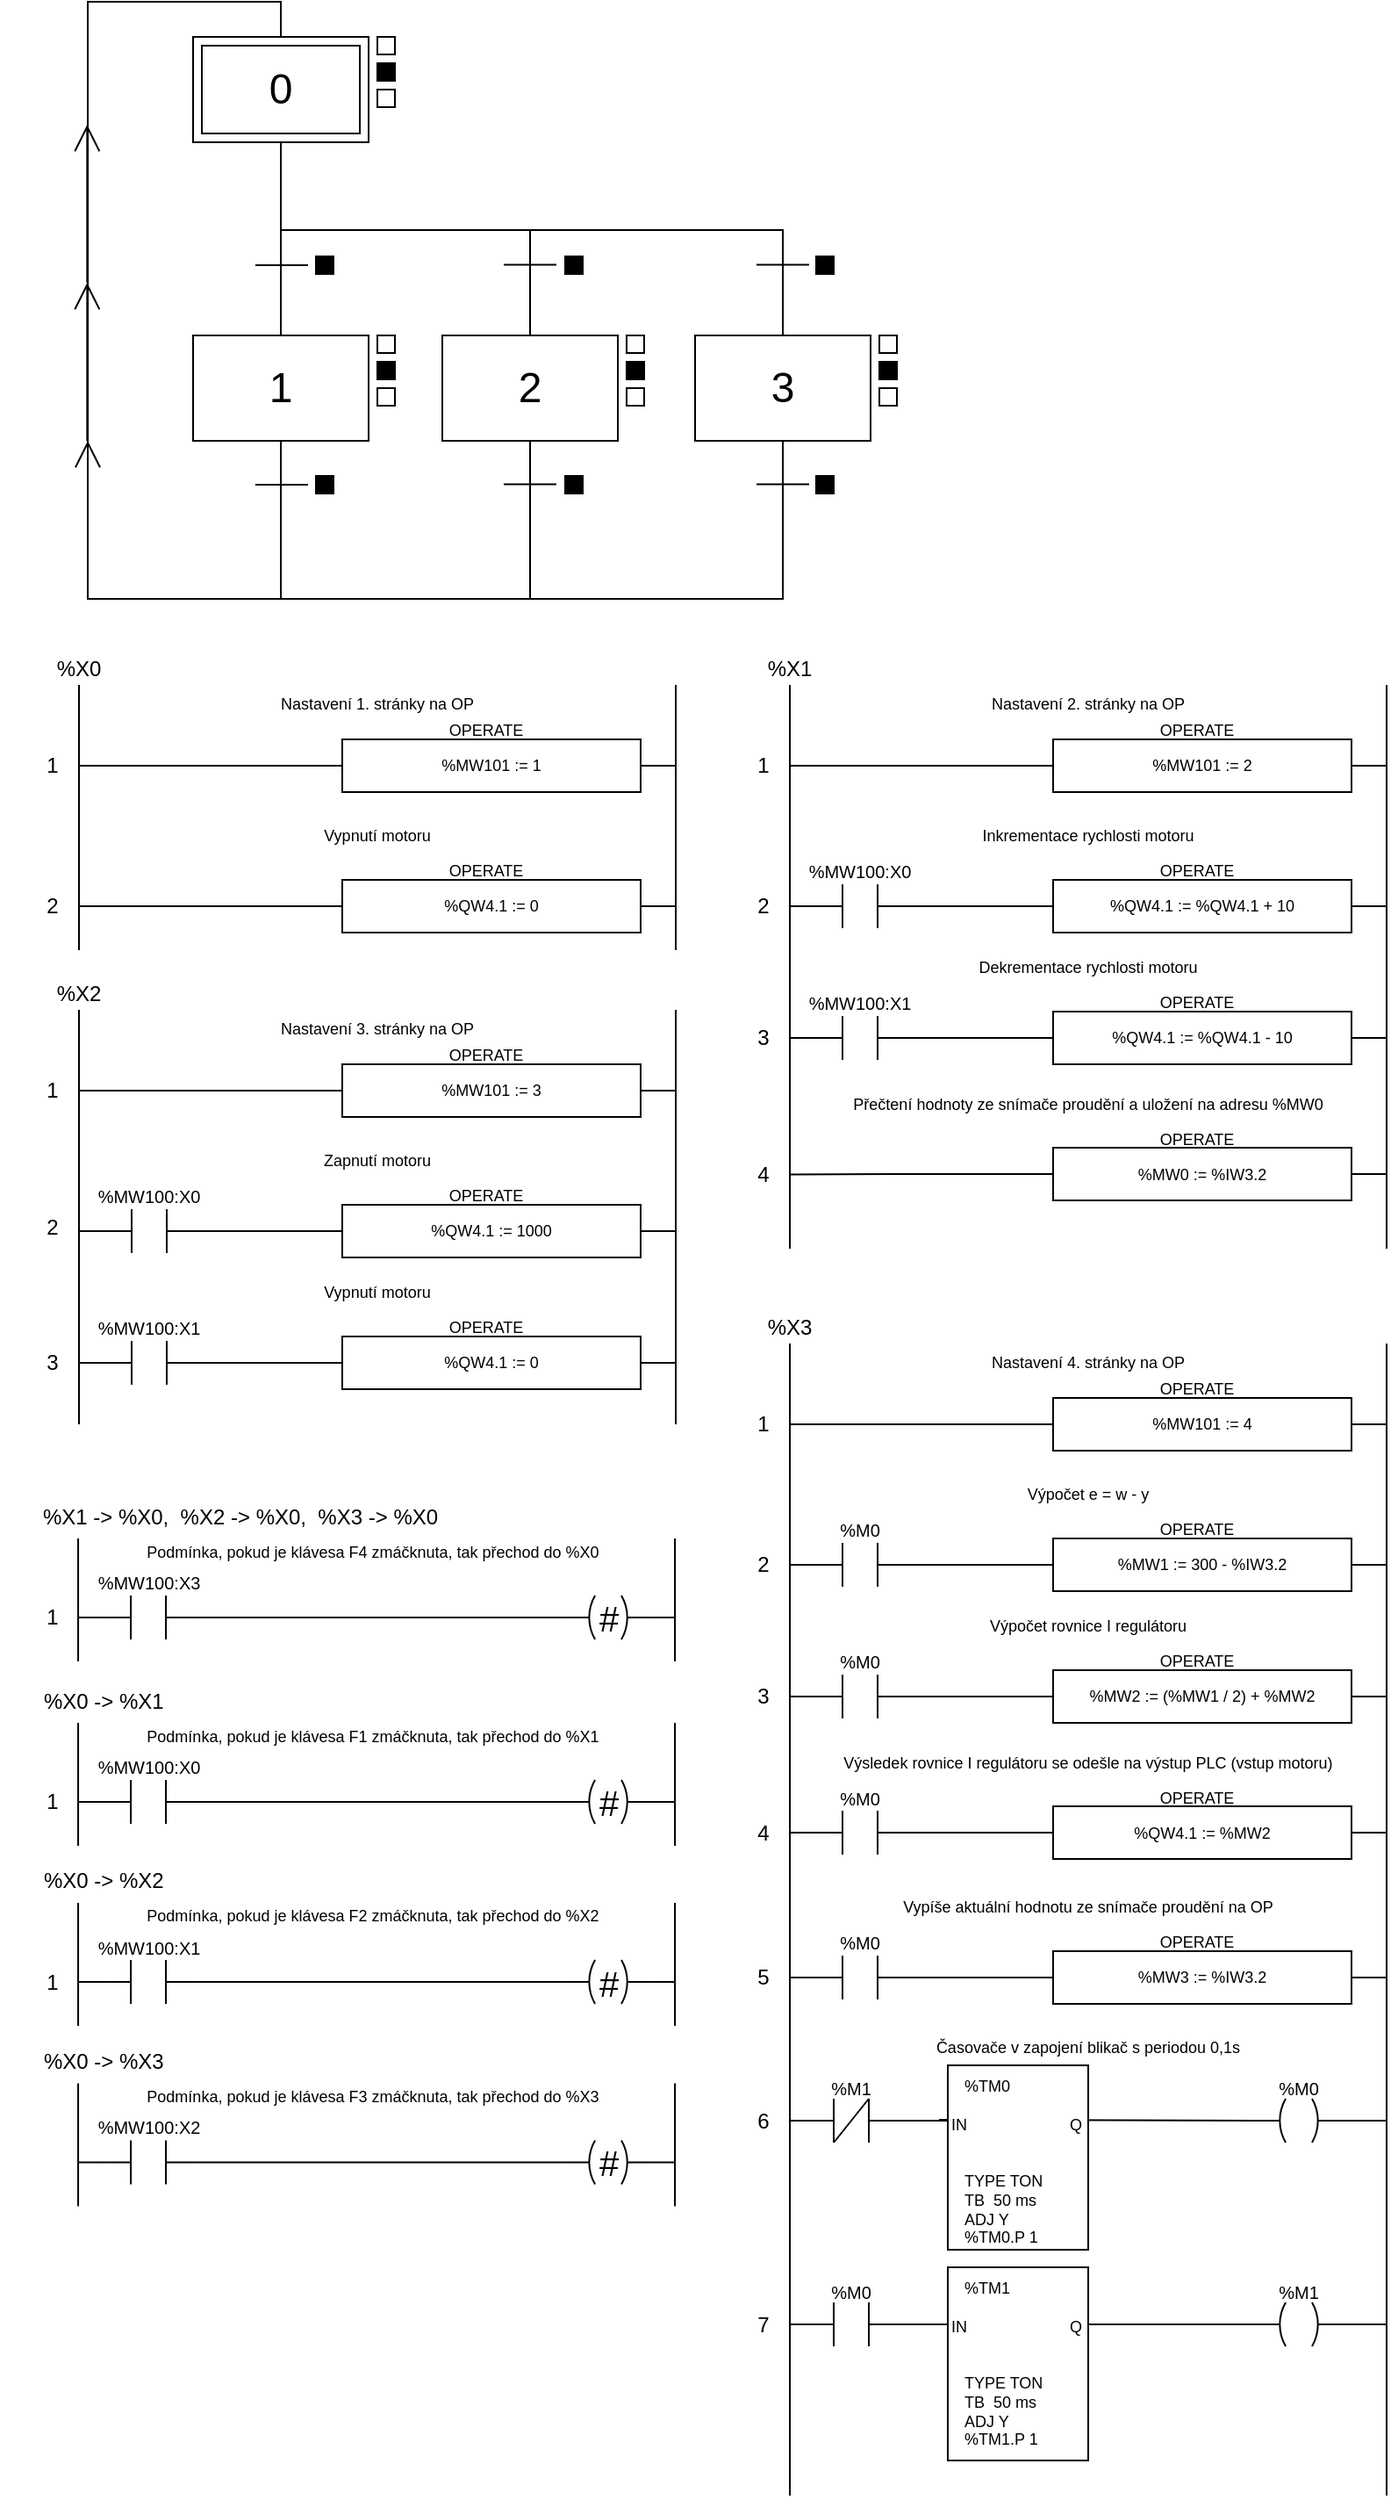 <mxfile version="16.5.1" type="device"><diagram id="4Ps6pxTSDJ_XquDyBDDI" name="Stránka-1"><mxGraphModel dx="760" dy="1424" grid="1" gridSize="10" guides="1" tooltips="1" connect="1" arrows="1" fold="1" page="1" pageScale="1" pageWidth="583" pageHeight="827" math="0" shadow="0"><root><mxCell id="0"/><mxCell id="1" parent="0"/><mxCell id="L44aQOpX_dg7UDLvDVj8-8" style="edgeStyle=orthogonalEdgeStyle;rounded=0;orthogonalLoop=1;jettySize=auto;html=1;exitX=0.5;exitY=1;exitDx=0;exitDy=0;entryX=0.5;entryY=0;entryDx=0;entryDy=0;fontSize=24;endArrow=none;endFill=0;" parent="1" source="L44aQOpX_dg7UDLvDVj8-1" target="L44aQOpX_dg7UDLvDVj8-5" edge="1"><mxGeometry relative="1" as="geometry"/></mxCell><mxCell id="L44aQOpX_dg7UDLvDVj8-1" value="" style="rounded=0;whiteSpace=wrap;html=1;" parent="1" vertex="1"><mxGeometry x="160" y="-720" width="100" height="60" as="geometry"/></mxCell><mxCell id="L44aQOpX_dg7UDLvDVj8-2" value="&lt;font style=&quot;font-size: 24px&quot;&gt;0&lt;/font&gt;" style="rounded=0;whiteSpace=wrap;html=1;" parent="1" vertex="1"><mxGeometry x="165" y="-715" width="90" height="50" as="geometry"/></mxCell><mxCell id="L44aQOpX_dg7UDLvDVj8-35" style="edgeStyle=orthogonalEdgeStyle;rounded=0;orthogonalLoop=1;jettySize=auto;html=1;exitX=0.5;exitY=1;exitDx=0;exitDy=0;entryX=0.5;entryY=0;entryDx=0;entryDy=0;fontSize=24;endArrow=none;endFill=0;" parent="1" source="L44aQOpX_dg7UDLvDVj8-5" target="L44aQOpX_dg7UDLvDVj8-1" edge="1"><mxGeometry relative="1" as="geometry"><Array as="points"><mxPoint x="210" y="-400"/><mxPoint x="100" y="-400"/><mxPoint x="100" y="-740"/><mxPoint x="210" y="-740"/></Array></mxGeometry></mxCell><mxCell id="L44aQOpX_dg7UDLvDVj8-5" value="&lt;font style=&quot;font-size: 24px&quot;&gt;1&lt;/font&gt;" style="rounded=0;whiteSpace=wrap;html=1;" parent="1" vertex="1"><mxGeometry x="160" y="-550" width="100" height="60" as="geometry"/></mxCell><mxCell id="L44aQOpX_dg7UDLvDVj8-9" style="edgeStyle=orthogonalEdgeStyle;rounded=0;orthogonalLoop=1;jettySize=auto;html=1;exitX=0.5;exitY=0;exitDx=0;exitDy=0;fontSize=24;endArrow=none;endFill=0;" parent="1" source="L44aQOpX_dg7UDLvDVj8-6" edge="1"><mxGeometry relative="1" as="geometry"><mxPoint x="210" y="-605" as="targetPoint"/><Array as="points"><mxPoint x="352" y="-610"/><mxPoint x="210" y="-610"/></Array></mxGeometry></mxCell><mxCell id="L44aQOpX_dg7UDLvDVj8-36" style="edgeStyle=orthogonalEdgeStyle;rounded=0;orthogonalLoop=1;jettySize=auto;html=1;exitX=0.5;exitY=1;exitDx=0;exitDy=0;fontSize=24;endArrow=none;endFill=0;" parent="1" source="L44aQOpX_dg7UDLvDVj8-6" edge="1"><mxGeometry relative="1" as="geometry"><mxPoint x="210" y="-400" as="targetPoint"/><Array as="points"><mxPoint x="352" y="-400"/></Array></mxGeometry></mxCell><mxCell id="L44aQOpX_dg7UDLvDVj8-6" value="&lt;font style=&quot;font-size: 24px&quot;&gt;2&lt;/font&gt;" style="rounded=0;whiteSpace=wrap;html=1;" parent="1" vertex="1"><mxGeometry x="302" y="-550" width="100" height="60" as="geometry"/></mxCell><mxCell id="L44aQOpX_dg7UDLvDVj8-10" style="edgeStyle=orthogonalEdgeStyle;rounded=0;orthogonalLoop=1;jettySize=auto;html=1;exitX=0.5;exitY=0;exitDx=0;exitDy=0;fontSize=24;endArrow=none;endFill=0;" parent="1" source="L44aQOpX_dg7UDLvDVj8-7" edge="1"><mxGeometry relative="1" as="geometry"><mxPoint x="210" y="-660" as="targetPoint"/><Array as="points"><mxPoint x="496" y="-610"/><mxPoint x="210" y="-610"/></Array></mxGeometry></mxCell><mxCell id="L44aQOpX_dg7UDLvDVj8-37" style="edgeStyle=orthogonalEdgeStyle;rounded=0;orthogonalLoop=1;jettySize=auto;html=1;exitX=0.5;exitY=1;exitDx=0;exitDy=0;fontSize=24;endArrow=none;endFill=0;" parent="1" source="L44aQOpX_dg7UDLvDVj8-7" edge="1"><mxGeometry relative="1" as="geometry"><mxPoint x="350" y="-400" as="targetPoint"/><Array as="points"><mxPoint x="496" y="-400"/></Array></mxGeometry></mxCell><mxCell id="L44aQOpX_dg7UDLvDVj8-7" value="&lt;span style=&quot;font-size: 24px&quot;&gt;3&lt;/span&gt;" style="rounded=0;whiteSpace=wrap;html=1;" parent="1" vertex="1"><mxGeometry x="446" y="-550" width="100" height="60" as="geometry"/></mxCell><mxCell id="L44aQOpX_dg7UDLvDVj8-11" value="" style="endArrow=none;html=1;rounded=0;fontSize=24;" parent="1" edge="1"><mxGeometry width="50" height="50" relative="1" as="geometry"><mxPoint x="195.5" y="-590" as="sourcePoint"/><mxPoint x="225.5" y="-590" as="targetPoint"/></mxGeometry></mxCell><mxCell id="L44aQOpX_dg7UDLvDVj8-12" value="" style="endArrow=none;html=1;rounded=0;fontSize=24;" parent="1" edge="1"><mxGeometry width="50" height="50" relative="1" as="geometry"><mxPoint x="337" y="-590.24" as="sourcePoint"/><mxPoint x="367" y="-590.24" as="targetPoint"/></mxGeometry></mxCell><mxCell id="L44aQOpX_dg7UDLvDVj8-13" value="" style="endArrow=none;html=1;rounded=0;fontSize=24;" parent="1" edge="1"><mxGeometry width="50" height="50" relative="1" as="geometry"><mxPoint x="481" y="-590.24" as="sourcePoint"/><mxPoint x="511" y="-590.24" as="targetPoint"/></mxGeometry></mxCell><mxCell id="L44aQOpX_dg7UDLvDVj8-14" value="" style="rounded=0;whiteSpace=wrap;html=1;fontSize=24;labelBackgroundColor=none;fillColor=#000000;" parent="1" vertex="1"><mxGeometry x="230" y="-595" width="10" height="10" as="geometry"/></mxCell><mxCell id="L44aQOpX_dg7UDLvDVj8-15" value="" style="rounded=0;whiteSpace=wrap;html=1;fontSize=24;labelBackgroundColor=none;fillColor=#000000;" parent="1" vertex="1"><mxGeometry x="372" y="-595" width="10" height="10" as="geometry"/></mxCell><mxCell id="L44aQOpX_dg7UDLvDVj8-16" value="" style="rounded=0;whiteSpace=wrap;html=1;fontSize=24;labelBackgroundColor=none;fillColor=#000000;" parent="1" vertex="1"><mxGeometry x="515" y="-595" width="10" height="10" as="geometry"/></mxCell><mxCell id="L44aQOpX_dg7UDLvDVj8-17" value="" style="rounded=0;whiteSpace=wrap;html=1;fontSize=24;labelBackgroundColor=none;fillColor=none;" parent="1" vertex="1"><mxGeometry x="265" y="-550" width="10" height="10" as="geometry"/></mxCell><mxCell id="L44aQOpX_dg7UDLvDVj8-18" value="" style="rounded=0;whiteSpace=wrap;html=1;fontSize=24;labelBackgroundColor=none;fillColor=#000000;" parent="1" vertex="1"><mxGeometry x="265" y="-535" width="10" height="10" as="geometry"/></mxCell><mxCell id="L44aQOpX_dg7UDLvDVj8-19" value="" style="rounded=0;whiteSpace=wrap;html=1;fontSize=24;labelBackgroundColor=none;fillColor=none;" parent="1" vertex="1"><mxGeometry x="265" y="-520" width="10" height="10" as="geometry"/></mxCell><mxCell id="L44aQOpX_dg7UDLvDVj8-20" value="" style="rounded=0;whiteSpace=wrap;html=1;fontSize=24;labelBackgroundColor=none;fillColor=none;" parent="1" vertex="1"><mxGeometry x="407" y="-550" width="10" height="10" as="geometry"/></mxCell><mxCell id="L44aQOpX_dg7UDLvDVj8-21" value="" style="rounded=0;whiteSpace=wrap;html=1;fontSize=24;labelBackgroundColor=none;fillColor=#000000;" parent="1" vertex="1"><mxGeometry x="407" y="-535" width="10" height="10" as="geometry"/></mxCell><mxCell id="L44aQOpX_dg7UDLvDVj8-22" value="" style="rounded=0;whiteSpace=wrap;html=1;fontSize=24;labelBackgroundColor=none;fillColor=none;" parent="1" vertex="1"><mxGeometry x="407" y="-520" width="10" height="10" as="geometry"/></mxCell><mxCell id="L44aQOpX_dg7UDLvDVj8-23" value="" style="rounded=0;whiteSpace=wrap;html=1;fontSize=24;labelBackgroundColor=none;fillColor=none;" parent="1" vertex="1"><mxGeometry x="551" y="-550" width="10" height="10" as="geometry"/></mxCell><mxCell id="L44aQOpX_dg7UDLvDVj8-24" value="" style="rounded=0;whiteSpace=wrap;html=1;fontSize=24;labelBackgroundColor=none;fillColor=#000000;" parent="1" vertex="1"><mxGeometry x="551" y="-535" width="10" height="10" as="geometry"/></mxCell><mxCell id="L44aQOpX_dg7UDLvDVj8-25" value="" style="rounded=0;whiteSpace=wrap;html=1;fontSize=24;labelBackgroundColor=none;fillColor=none;" parent="1" vertex="1"><mxGeometry x="551" y="-520" width="10" height="10" as="geometry"/></mxCell><mxCell id="L44aQOpX_dg7UDLvDVj8-26" value="" style="rounded=0;whiteSpace=wrap;html=1;fontSize=24;labelBackgroundColor=none;fillColor=none;" parent="1" vertex="1"><mxGeometry x="265" y="-720" width="10" height="10" as="geometry"/></mxCell><mxCell id="L44aQOpX_dg7UDLvDVj8-27" value="" style="rounded=0;whiteSpace=wrap;html=1;fontSize=24;labelBackgroundColor=none;fillColor=#000000;" parent="1" vertex="1"><mxGeometry x="265" y="-705" width="10" height="10" as="geometry"/></mxCell><mxCell id="L44aQOpX_dg7UDLvDVj8-28" value="" style="rounded=0;whiteSpace=wrap;html=1;fontSize=24;labelBackgroundColor=none;fillColor=none;" parent="1" vertex="1"><mxGeometry x="265" y="-690" width="10" height="10" as="geometry"/></mxCell><mxCell id="L44aQOpX_dg7UDLvDVj8-29" value="" style="endArrow=none;html=1;rounded=0;fontSize=24;" parent="1" edge="1"><mxGeometry width="50" height="50" relative="1" as="geometry"><mxPoint x="195.5" y="-465" as="sourcePoint"/><mxPoint x="225.5" y="-465" as="targetPoint"/></mxGeometry></mxCell><mxCell id="L44aQOpX_dg7UDLvDVj8-30" value="" style="endArrow=none;html=1;rounded=0;fontSize=24;" parent="1" edge="1"><mxGeometry width="50" height="50" relative="1" as="geometry"><mxPoint x="337" y="-465.24" as="sourcePoint"/><mxPoint x="367" y="-465.24" as="targetPoint"/></mxGeometry></mxCell><mxCell id="L44aQOpX_dg7UDLvDVj8-31" value="" style="endArrow=none;html=1;rounded=0;fontSize=24;" parent="1" edge="1"><mxGeometry width="50" height="50" relative="1" as="geometry"><mxPoint x="481" y="-465.24" as="sourcePoint"/><mxPoint x="511" y="-465.24" as="targetPoint"/></mxGeometry></mxCell><mxCell id="L44aQOpX_dg7UDLvDVj8-32" value="" style="rounded=0;whiteSpace=wrap;html=1;fontSize=24;labelBackgroundColor=none;fillColor=#000000;" parent="1" vertex="1"><mxGeometry x="230" y="-470" width="10" height="10" as="geometry"/></mxCell><mxCell id="L44aQOpX_dg7UDLvDVj8-33" value="" style="rounded=0;whiteSpace=wrap;html=1;fontSize=24;labelBackgroundColor=none;fillColor=#000000;" parent="1" vertex="1"><mxGeometry x="372" y="-470" width="10" height="10" as="geometry"/></mxCell><mxCell id="L44aQOpX_dg7UDLvDVj8-34" value="" style="rounded=0;whiteSpace=wrap;html=1;fontSize=24;labelBackgroundColor=none;fillColor=#000000;" parent="1" vertex="1"><mxGeometry x="515" y="-470" width="10" height="10" as="geometry"/></mxCell><mxCell id="L44aQOpX_dg7UDLvDVj8-38" value="" style="endArrow=open;html=1;rounded=0;fontSize=24;endFill=0;endSize=13;jumpSize=6;targetPerimeterSpacing=0;strokeWidth=1;startSize=6;" parent="1" edge="1"><mxGeometry width="50" height="50" relative="1" as="geometry"><mxPoint x="100" y="-400" as="sourcePoint"/><mxPoint x="100" y="-490" as="targetPoint"/></mxGeometry></mxCell><mxCell id="L44aQOpX_dg7UDLvDVj8-39" value="" style="endArrow=open;html=1;rounded=0;fontSize=24;endFill=0;endSize=13;jumpSize=6;targetPerimeterSpacing=0;strokeWidth=1;startSize=6;" parent="1" edge="1"><mxGeometry width="50" height="50" relative="1" as="geometry"><mxPoint x="99.66" y="-490" as="sourcePoint"/><mxPoint x="99.66" y="-580" as="targetPoint"/></mxGeometry></mxCell><mxCell id="L44aQOpX_dg7UDLvDVj8-40" value="" style="endArrow=open;html=1;rounded=0;fontSize=24;endFill=0;endSize=13;jumpSize=6;targetPerimeterSpacing=0;strokeWidth=1;startSize=6;" parent="1" edge="1"><mxGeometry width="50" height="50" relative="1" as="geometry"><mxPoint x="99.66" y="-580" as="sourcePoint"/><mxPoint x="99.66" y="-670" as="targetPoint"/></mxGeometry></mxCell><mxCell id="L44aQOpX_dg7UDLvDVj8-49" style="edgeStyle=orthogonalEdgeStyle;rounded=0;orthogonalLoop=1;jettySize=auto;html=1;endArrow=none;endFill=0;" parent="1" edge="1"><mxGeometry relative="1" as="geometry"><mxPoint x="95" y="-351.0" as="targetPoint"/><mxPoint x="95" y="-200" as="sourcePoint"/><Array as="points"><mxPoint x="95" y="-316"/></Array></mxGeometry></mxCell><mxCell id="L44aQOpX_dg7UDLvDVj8-50" style="edgeStyle=orthogonalEdgeStyle;rounded=0;orthogonalLoop=1;jettySize=auto;html=1;endArrow=none;endFill=0;" parent="1" edge="1"><mxGeometry relative="1" as="geometry"><mxPoint x="435" y="-351.0" as="targetPoint"/><mxPoint x="435" y="-200" as="sourcePoint"/></mxGeometry></mxCell><mxCell id="L44aQOpX_dg7UDLvDVj8-52" value="1" style="text;html=1;strokeColor=none;fillColor=none;align=center;verticalAlign=middle;whiteSpace=wrap;rounded=0;fontSize=12;strokeWidth=1;" parent="1" vertex="1"><mxGeometry x="50" y="-320" width="60" height="30" as="geometry"/></mxCell><mxCell id="L44aQOpX_dg7UDLvDVj8-53" style="edgeStyle=orthogonalEdgeStyle;rounded=0;orthogonalLoop=1;jettySize=auto;html=1;exitX=0;exitY=0.5;exitDx=0;exitDy=0;endArrow=none;endFill=0;" parent="1" source="L44aQOpX_dg7UDLvDVj8-55" edge="1"><mxGeometry relative="1" as="geometry"><mxPoint x="95" y="-305" as="targetPoint"/></mxGeometry></mxCell><mxCell id="L44aQOpX_dg7UDLvDVj8-54" style="edgeStyle=orthogonalEdgeStyle;rounded=0;orthogonalLoop=1;jettySize=auto;html=1;exitX=1;exitY=0.5;exitDx=0;exitDy=0;endArrow=none;endFill=0;" parent="1" source="L44aQOpX_dg7UDLvDVj8-55" edge="1"><mxGeometry relative="1" as="geometry"><mxPoint x="435" y="-304.905" as="targetPoint"/></mxGeometry></mxCell><mxCell id="L44aQOpX_dg7UDLvDVj8-55" value="%MW101 := 1" style="rounded=0;whiteSpace=wrap;html=1;fontSize=9;strokeWidth=1;" parent="1" vertex="1"><mxGeometry x="245" y="-320" width="170" height="30" as="geometry"/></mxCell><mxCell id="L44aQOpX_dg7UDLvDVj8-56" value="OPERATE" style="text;html=1;strokeColor=none;fillColor=none;align=center;verticalAlign=middle;whiteSpace=wrap;rounded=0;fontSize=9;strokeWidth=1;" parent="1" vertex="1"><mxGeometry x="297" y="-330" width="60" height="10" as="geometry"/></mxCell><mxCell id="L44aQOpX_dg7UDLvDVj8-57" value="&lt;font style=&quot;font-size: 9px&quot;&gt;Nastavení 1. stránky na OP&lt;/font&gt;" style="text;html=1;strokeColor=none;fillColor=none;align=center;verticalAlign=middle;whiteSpace=wrap;rounded=0;fontSize=9;strokeWidth=1;" parent="1" vertex="1"><mxGeometry x="95" y="-345" width="340" height="10" as="geometry"/></mxCell><mxCell id="L44aQOpX_dg7UDLvDVj8-58" style="edgeStyle=orthogonalEdgeStyle;rounded=0;orthogonalLoop=1;jettySize=auto;html=1;exitX=0;exitY=0.5;exitDx=0;exitDy=0;endArrow=none;endFill=0;" parent="1" source="L44aQOpX_dg7UDLvDVj8-60" edge="1"><mxGeometry relative="1" as="geometry"><mxPoint x="95" y="-225" as="targetPoint"/></mxGeometry></mxCell><mxCell id="L44aQOpX_dg7UDLvDVj8-59" style="edgeStyle=orthogonalEdgeStyle;rounded=0;orthogonalLoop=1;jettySize=auto;html=1;exitX=1;exitY=0.5;exitDx=0;exitDy=0;endArrow=none;endFill=0;" parent="1" source="L44aQOpX_dg7UDLvDVj8-60" edge="1"><mxGeometry relative="1" as="geometry"><mxPoint x="435" y="-224.905" as="targetPoint"/></mxGeometry></mxCell><mxCell id="L44aQOpX_dg7UDLvDVj8-60" value="%QW4.1 := 0" style="rounded=0;whiteSpace=wrap;html=1;fontSize=9;strokeWidth=1;" parent="1" vertex="1"><mxGeometry x="245" y="-240" width="170" height="30" as="geometry"/></mxCell><mxCell id="L44aQOpX_dg7UDLvDVj8-61" value="OPERATE" style="text;html=1;strokeColor=none;fillColor=none;align=center;verticalAlign=middle;whiteSpace=wrap;rounded=0;fontSize=9;strokeWidth=1;" parent="1" vertex="1"><mxGeometry x="297" y="-250" width="60" height="10" as="geometry"/></mxCell><mxCell id="L44aQOpX_dg7UDLvDVj8-62" value="2" style="text;html=1;strokeColor=none;fillColor=none;align=center;verticalAlign=middle;whiteSpace=wrap;rounded=0;fontSize=12;strokeWidth=1;" parent="1" vertex="1"><mxGeometry x="50" y="-240" width="60" height="30" as="geometry"/></mxCell><mxCell id="L44aQOpX_dg7UDLvDVj8-63" value="&lt;font style=&quot;font-size: 9px&quot;&gt;Vypnutí motoru&lt;/font&gt;" style="text;html=1;strokeColor=none;fillColor=none;align=center;verticalAlign=middle;whiteSpace=wrap;rounded=0;fontSize=9;strokeWidth=1;" parent="1" vertex="1"><mxGeometry x="95" y="-270" width="340" height="10" as="geometry"/></mxCell><mxCell id="L44aQOpX_dg7UDLvDVj8-64" value="%X0" style="text;html=1;strokeColor=none;fillColor=none;align=center;verticalAlign=middle;whiteSpace=wrap;rounded=0;fontSize=12;strokeWidth=1;" parent="1" vertex="1"><mxGeometry x="65" y="-375" width="60" height="30" as="geometry"/></mxCell><mxCell id="L44aQOpX_dg7UDLvDVj8-65" style="edgeStyle=orthogonalEdgeStyle;rounded=0;orthogonalLoop=1;jettySize=auto;html=1;endArrow=none;endFill=0;" parent="1" edge="1"><mxGeometry relative="1" as="geometry"><mxPoint x="95" y="-166.0" as="targetPoint"/><mxPoint x="95" y="70" as="sourcePoint"/><Array as="points"><mxPoint x="95" y="-131"/></Array></mxGeometry></mxCell><mxCell id="L44aQOpX_dg7UDLvDVj8-66" style="edgeStyle=orthogonalEdgeStyle;rounded=0;orthogonalLoop=1;jettySize=auto;html=1;endArrow=none;endFill=0;" parent="1" edge="1"><mxGeometry relative="1" as="geometry"><mxPoint x="435" y="-166.0" as="targetPoint"/><mxPoint x="435" y="70" as="sourcePoint"/></mxGeometry></mxCell><mxCell id="L44aQOpX_dg7UDLvDVj8-67" value="1" style="text;html=1;strokeColor=none;fillColor=none;align=center;verticalAlign=middle;whiteSpace=wrap;rounded=0;fontSize=12;strokeWidth=1;" parent="1" vertex="1"><mxGeometry x="50" y="-135" width="60" height="30" as="geometry"/></mxCell><mxCell id="L44aQOpX_dg7UDLvDVj8-68" style="edgeStyle=orthogonalEdgeStyle;rounded=0;orthogonalLoop=1;jettySize=auto;html=1;exitX=0;exitY=0.5;exitDx=0;exitDy=0;endArrow=none;endFill=0;" parent="1" source="L44aQOpX_dg7UDLvDVj8-70" edge="1"><mxGeometry relative="1" as="geometry"><mxPoint x="95" y="-120" as="targetPoint"/></mxGeometry></mxCell><mxCell id="L44aQOpX_dg7UDLvDVj8-69" style="edgeStyle=orthogonalEdgeStyle;rounded=0;orthogonalLoop=1;jettySize=auto;html=1;exitX=1;exitY=0.5;exitDx=0;exitDy=0;endArrow=none;endFill=0;" parent="1" source="L44aQOpX_dg7UDLvDVj8-70" edge="1"><mxGeometry relative="1" as="geometry"><mxPoint x="435" y="-119.905" as="targetPoint"/></mxGeometry></mxCell><mxCell id="L44aQOpX_dg7UDLvDVj8-70" value="%MW101 := 3" style="rounded=0;whiteSpace=wrap;html=1;fontSize=9;strokeWidth=1;" parent="1" vertex="1"><mxGeometry x="245" y="-135" width="170" height="30" as="geometry"/></mxCell><mxCell id="L44aQOpX_dg7UDLvDVj8-71" value="OPERATE" style="text;html=1;strokeColor=none;fillColor=none;align=center;verticalAlign=middle;whiteSpace=wrap;rounded=0;fontSize=9;strokeWidth=1;" parent="1" vertex="1"><mxGeometry x="297" y="-145" width="60" height="10" as="geometry"/></mxCell><mxCell id="L44aQOpX_dg7UDLvDVj8-72" value="&lt;font style=&quot;font-size: 9px&quot;&gt;Nastavení 3. stránky na OP&lt;/font&gt;" style="text;html=1;strokeColor=none;fillColor=none;align=center;verticalAlign=middle;whiteSpace=wrap;rounded=0;fontSize=9;strokeWidth=1;" parent="1" vertex="1"><mxGeometry x="95" y="-160" width="340" height="10" as="geometry"/></mxCell><mxCell id="L44aQOpX_dg7UDLvDVj8-74" style="edgeStyle=orthogonalEdgeStyle;rounded=0;orthogonalLoop=1;jettySize=auto;html=1;exitX=1;exitY=0.5;exitDx=0;exitDy=0;endArrow=none;endFill=0;" parent="1" source="L44aQOpX_dg7UDLvDVj8-75" edge="1"><mxGeometry relative="1" as="geometry"><mxPoint x="435" y="-39.905" as="targetPoint"/></mxGeometry></mxCell><mxCell id="L44aQOpX_dg7UDLvDVj8-75" value="%QW4.1 := 1000" style="rounded=0;whiteSpace=wrap;html=1;fontSize=9;strokeWidth=1;" parent="1" vertex="1"><mxGeometry x="245" y="-55" width="170" height="30" as="geometry"/></mxCell><mxCell id="L44aQOpX_dg7UDLvDVj8-76" value="OPERATE" style="text;html=1;strokeColor=none;fillColor=none;align=center;verticalAlign=middle;whiteSpace=wrap;rounded=0;fontSize=9;strokeWidth=1;" parent="1" vertex="1"><mxGeometry x="297" y="-65" width="60" height="10" as="geometry"/></mxCell><mxCell id="L44aQOpX_dg7UDLvDVj8-77" value="2" style="text;html=1;strokeColor=none;fillColor=none;align=center;verticalAlign=middle;whiteSpace=wrap;rounded=0;fontSize=12;strokeWidth=1;" parent="1" vertex="1"><mxGeometry x="50" y="-57.5" width="60" height="30" as="geometry"/></mxCell><mxCell id="L44aQOpX_dg7UDLvDVj8-78" value="&lt;font style=&quot;font-size: 9px&quot;&gt;Zapnutí motoru&lt;/font&gt;" style="text;html=1;strokeColor=none;fillColor=none;align=center;verticalAlign=middle;whiteSpace=wrap;rounded=0;fontSize=9;strokeWidth=1;" parent="1" vertex="1"><mxGeometry x="95" y="-85" width="340" height="10" as="geometry"/></mxCell><mxCell id="L44aQOpX_dg7UDLvDVj8-79" value="%X2" style="text;html=1;strokeColor=none;fillColor=none;align=center;verticalAlign=middle;whiteSpace=wrap;rounded=0;fontSize=12;strokeWidth=1;" parent="1" vertex="1"><mxGeometry x="65" y="-190" width="60" height="30" as="geometry"/></mxCell><mxCell id="L44aQOpX_dg7UDLvDVj8-80" style="edgeStyle=orthogonalEdgeStyle;rounded=0;orthogonalLoop=1;jettySize=auto;html=1;endArrow=none;endFill=0;" parent="1" edge="1"><mxGeometry relative="1" as="geometry"><mxPoint x="500" y="-351.0" as="targetPoint"/><mxPoint x="500" y="-30" as="sourcePoint"/><Array as="points"><mxPoint x="500" y="-316"/></Array></mxGeometry></mxCell><mxCell id="L44aQOpX_dg7UDLvDVj8-81" style="edgeStyle=orthogonalEdgeStyle;rounded=0;orthogonalLoop=1;jettySize=auto;html=1;endArrow=none;endFill=0;" parent="1" edge="1"><mxGeometry relative="1" as="geometry"><mxPoint x="840" y="-351.0" as="targetPoint"/><mxPoint x="840" y="-30" as="sourcePoint"/></mxGeometry></mxCell><mxCell id="L44aQOpX_dg7UDLvDVj8-82" style="edgeStyle=orthogonalEdgeStyle;rounded=0;orthogonalLoop=1;jettySize=auto;html=1;exitX=0;exitY=0.5;exitDx=0;exitDy=0;endArrow=none;endFill=0;" parent="1" source="L44aQOpX_dg7UDLvDVj8-84" edge="1"><mxGeometry relative="1" as="geometry"><mxPoint x="500" y="-305" as="targetPoint"/></mxGeometry></mxCell><mxCell id="L44aQOpX_dg7UDLvDVj8-83" style="edgeStyle=orthogonalEdgeStyle;rounded=0;orthogonalLoop=1;jettySize=auto;html=1;exitX=1;exitY=0.5;exitDx=0;exitDy=0;endArrow=none;endFill=0;" parent="1" source="L44aQOpX_dg7UDLvDVj8-84" edge="1"><mxGeometry relative="1" as="geometry"><mxPoint x="840" y="-304.905" as="targetPoint"/></mxGeometry></mxCell><mxCell id="L44aQOpX_dg7UDLvDVj8-84" value="%MW101 := 2" style="rounded=0;whiteSpace=wrap;html=1;fontSize=9;strokeWidth=1;" parent="1" vertex="1"><mxGeometry x="650" y="-320" width="170" height="30" as="geometry"/></mxCell><mxCell id="L44aQOpX_dg7UDLvDVj8-85" value="OPERATE" style="text;html=1;strokeColor=none;fillColor=none;align=center;verticalAlign=middle;whiteSpace=wrap;rounded=0;fontSize=9;strokeWidth=1;" parent="1" vertex="1"><mxGeometry x="702" y="-330" width="60" height="10" as="geometry"/></mxCell><mxCell id="L44aQOpX_dg7UDLvDVj8-86" value="&lt;font style=&quot;font-size: 9px&quot;&gt;Nastavení 2. stránky na OP&lt;/font&gt;" style="text;html=1;strokeColor=none;fillColor=none;align=center;verticalAlign=middle;whiteSpace=wrap;rounded=0;fontSize=9;strokeWidth=1;" parent="1" vertex="1"><mxGeometry x="500" y="-345" width="340" height="10" as="geometry"/></mxCell><mxCell id="L44aQOpX_dg7UDLvDVj8-92" value="%X1" style="text;html=1;strokeColor=none;fillColor=none;align=center;verticalAlign=middle;whiteSpace=wrap;rounded=0;fontSize=12;strokeWidth=1;" parent="1" vertex="1"><mxGeometry x="470" y="-375" width="60" height="30" as="geometry"/></mxCell><mxCell id="L44aQOpX_dg7UDLvDVj8-93" value="1" style="text;html=1;strokeColor=none;fillColor=none;align=center;verticalAlign=middle;whiteSpace=wrap;rounded=0;fontSize=12;strokeWidth=1;" parent="1" vertex="1"><mxGeometry x="455" y="-320" width="60" height="30" as="geometry"/></mxCell><mxCell id="L44aQOpX_dg7UDLvDVj8-94" value="2" style="text;html=1;strokeColor=none;fillColor=none;align=center;verticalAlign=middle;whiteSpace=wrap;rounded=0;fontSize=12;strokeWidth=1;" parent="1" vertex="1"><mxGeometry x="455" y="-240" width="60" height="30" as="geometry"/></mxCell><mxCell id="L44aQOpX_dg7UDLvDVj8-99" style="edgeStyle=orthogonalEdgeStyle;rounded=0;jumpSize=6;orthogonalLoop=1;jettySize=auto;html=1;exitX=0;exitY=0.5;exitDx=0;exitDy=0;exitPerimeter=0;fontSize=24;endArrow=none;endFill=0;startSize=6;endSize=13;targetPerimeterSpacing=0;strokeWidth=1;" parent="1" source="L44aQOpX_dg7UDLvDVj8-96" edge="1"><mxGeometry relative="1" as="geometry"><mxPoint x="95" y="-40" as="targetPoint"/></mxGeometry></mxCell><mxCell id="L44aQOpX_dg7UDLvDVj8-100" style="edgeStyle=orthogonalEdgeStyle;rounded=0;jumpSize=6;orthogonalLoop=1;jettySize=auto;html=1;exitX=1;exitY=0.5;exitDx=0;exitDy=0;exitPerimeter=0;entryX=0;entryY=0.5;entryDx=0;entryDy=0;fontSize=24;endArrow=none;endFill=0;startSize=6;endSize=13;targetPerimeterSpacing=0;strokeWidth=1;" parent="1" source="L44aQOpX_dg7UDLvDVj8-96" target="L44aQOpX_dg7UDLvDVj8-75" edge="1"><mxGeometry relative="1" as="geometry"/></mxCell><mxCell id="L44aQOpX_dg7UDLvDVj8-96" value="" style="pointerEvents=1;verticalLabelPosition=bottom;shadow=0;dashed=0;align=center;html=1;verticalAlign=top;shape=mxgraph.electrical.plc_ladder.contact;strokeWidth=1;" parent="1" vertex="1"><mxGeometry x="110" y="-52.5" width="50" height="25" as="geometry"/></mxCell><mxCell id="L44aQOpX_dg7UDLvDVj8-97" value="%MW100:X0" style="text;html=1;strokeColor=none;fillColor=none;align=center;verticalAlign=middle;whiteSpace=wrap;rounded=0;fontSize=10;strokeWidth=1;" parent="1" vertex="1"><mxGeometry x="105" y="-65" width="60" height="10" as="geometry"/></mxCell><mxCell id="L44aQOpX_dg7UDLvDVj8-101" style="edgeStyle=orthogonalEdgeStyle;rounded=0;orthogonalLoop=1;jettySize=auto;html=1;exitX=1;exitY=0.5;exitDx=0;exitDy=0;endArrow=none;endFill=0;" parent="1" source="L44aQOpX_dg7UDLvDVj8-102" edge="1"><mxGeometry relative="1" as="geometry"><mxPoint x="435" y="35.095" as="targetPoint"/></mxGeometry></mxCell><mxCell id="L44aQOpX_dg7UDLvDVj8-102" value="%QW4.1 := 0" style="rounded=0;whiteSpace=wrap;html=1;fontSize=9;strokeWidth=1;" parent="1" vertex="1"><mxGeometry x="245" y="20" width="170" height="30" as="geometry"/></mxCell><mxCell id="L44aQOpX_dg7UDLvDVj8-103" value="OPERATE" style="text;html=1;strokeColor=none;fillColor=none;align=center;verticalAlign=middle;whiteSpace=wrap;rounded=0;fontSize=9;strokeWidth=1;" parent="1" vertex="1"><mxGeometry x="297" y="10" width="60" height="10" as="geometry"/></mxCell><mxCell id="L44aQOpX_dg7UDLvDVj8-104" value="Vypnutí motoru" style="text;html=1;strokeColor=none;fillColor=none;align=center;verticalAlign=middle;whiteSpace=wrap;rounded=0;fontSize=9;strokeWidth=1;" parent="1" vertex="1"><mxGeometry x="95" y="-10" width="340" height="10" as="geometry"/></mxCell><mxCell id="L44aQOpX_dg7UDLvDVj8-105" style="edgeStyle=orthogonalEdgeStyle;rounded=0;jumpSize=6;orthogonalLoop=1;jettySize=auto;html=1;exitX=0;exitY=0.5;exitDx=0;exitDy=0;exitPerimeter=0;fontSize=24;endArrow=none;endFill=0;startSize=6;endSize=13;targetPerimeterSpacing=0;strokeWidth=1;" parent="1" source="L44aQOpX_dg7UDLvDVj8-107" edge="1"><mxGeometry relative="1" as="geometry"><mxPoint x="95" y="35" as="targetPoint"/></mxGeometry></mxCell><mxCell id="L44aQOpX_dg7UDLvDVj8-106" style="edgeStyle=orthogonalEdgeStyle;rounded=0;jumpSize=6;orthogonalLoop=1;jettySize=auto;html=1;exitX=1;exitY=0.5;exitDx=0;exitDy=0;exitPerimeter=0;entryX=0;entryY=0.5;entryDx=0;entryDy=0;fontSize=24;endArrow=none;endFill=0;startSize=6;endSize=13;targetPerimeterSpacing=0;strokeWidth=1;" parent="1" source="L44aQOpX_dg7UDLvDVj8-107" target="L44aQOpX_dg7UDLvDVj8-102" edge="1"><mxGeometry relative="1" as="geometry"/></mxCell><mxCell id="L44aQOpX_dg7UDLvDVj8-107" value="" style="pointerEvents=1;verticalLabelPosition=bottom;shadow=0;dashed=0;align=center;html=1;verticalAlign=top;shape=mxgraph.electrical.plc_ladder.contact;strokeWidth=1;" parent="1" vertex="1"><mxGeometry x="110" y="22.5" width="50" height="25" as="geometry"/></mxCell><mxCell id="L44aQOpX_dg7UDLvDVj8-108" value="%MW100:X1" style="text;html=1;strokeColor=none;fillColor=none;align=center;verticalAlign=middle;whiteSpace=wrap;rounded=0;fontSize=10;strokeWidth=1;" parent="1" vertex="1"><mxGeometry x="105" y="10" width="60" height="10" as="geometry"/></mxCell><mxCell id="L44aQOpX_dg7UDLvDVj8-109" value="3" style="text;html=1;strokeColor=none;fillColor=none;align=center;verticalAlign=middle;whiteSpace=wrap;rounded=0;fontSize=12;strokeWidth=1;" parent="1" vertex="1"><mxGeometry x="50" y="20" width="60" height="30" as="geometry"/></mxCell><mxCell id="L44aQOpX_dg7UDLvDVj8-124" style="edgeStyle=orthogonalEdgeStyle;rounded=0;jumpSize=6;orthogonalLoop=1;jettySize=auto;html=1;exitX=1;exitY=0.5;exitDx=0;exitDy=0;fontSize=24;endArrow=none;endFill=0;startSize=6;endSize=13;targetPerimeterSpacing=0;strokeWidth=1;" parent="1" source="L44aQOpX_dg7UDLvDVj8-110" edge="1"><mxGeometry relative="1" as="geometry"><mxPoint x="840" y="-224.69" as="targetPoint"/></mxGeometry></mxCell><mxCell id="L44aQOpX_dg7UDLvDVj8-110" value="%QW4.1 := %QW4.1 + 10" style="rounded=0;whiteSpace=wrap;html=1;fontSize=9;strokeWidth=1;" parent="1" vertex="1"><mxGeometry x="650" y="-240" width="170" height="30" as="geometry"/></mxCell><mxCell id="L44aQOpX_dg7UDLvDVj8-111" value="OPERATE" style="text;html=1;strokeColor=none;fillColor=none;align=center;verticalAlign=middle;whiteSpace=wrap;rounded=0;fontSize=9;strokeWidth=1;" parent="1" vertex="1"><mxGeometry x="702" y="-250" width="60" height="10" as="geometry"/></mxCell><mxCell id="L44aQOpX_dg7UDLvDVj8-112" value="Inkrementace rychlosti motoru" style="text;html=1;strokeColor=none;fillColor=none;align=center;verticalAlign=middle;whiteSpace=wrap;rounded=0;fontSize=9;strokeWidth=1;" parent="1" vertex="1"><mxGeometry x="500" y="-270" width="340" height="10" as="geometry"/></mxCell><mxCell id="L44aQOpX_dg7UDLvDVj8-113" style="edgeStyle=orthogonalEdgeStyle;rounded=0;jumpSize=6;orthogonalLoop=1;jettySize=auto;html=1;exitX=0;exitY=0.5;exitDx=0;exitDy=0;exitPerimeter=0;fontSize=24;endArrow=none;endFill=0;startSize=6;endSize=13;targetPerimeterSpacing=0;strokeWidth=1;" parent="1" source="L44aQOpX_dg7UDLvDVj8-115" edge="1"><mxGeometry relative="1" as="geometry"><mxPoint x="500" y="-225" as="targetPoint"/></mxGeometry></mxCell><mxCell id="L44aQOpX_dg7UDLvDVj8-114" style="edgeStyle=orthogonalEdgeStyle;rounded=0;jumpSize=6;orthogonalLoop=1;jettySize=auto;html=1;exitX=1;exitY=0.5;exitDx=0;exitDy=0;exitPerimeter=0;entryX=0;entryY=0.5;entryDx=0;entryDy=0;fontSize=24;endArrow=none;endFill=0;startSize=6;endSize=13;targetPerimeterSpacing=0;strokeWidth=1;" parent="1" source="L44aQOpX_dg7UDLvDVj8-115" target="L44aQOpX_dg7UDLvDVj8-110" edge="1"><mxGeometry relative="1" as="geometry"/></mxCell><mxCell id="L44aQOpX_dg7UDLvDVj8-115" value="" style="pointerEvents=1;verticalLabelPosition=bottom;shadow=0;dashed=0;align=center;html=1;verticalAlign=top;shape=mxgraph.electrical.plc_ladder.contact;strokeWidth=1;" parent="1" vertex="1"><mxGeometry x="515" y="-237.5" width="50" height="25" as="geometry"/></mxCell><mxCell id="L44aQOpX_dg7UDLvDVj8-116" value="%MW100:X0" style="text;html=1;strokeColor=none;fillColor=none;align=center;verticalAlign=middle;whiteSpace=wrap;rounded=0;fontSize=10;strokeWidth=1;" parent="1" vertex="1"><mxGeometry x="510" y="-250" width="60" height="10" as="geometry"/></mxCell><mxCell id="L44aQOpX_dg7UDLvDVj8-125" style="edgeStyle=orthogonalEdgeStyle;rounded=0;jumpSize=6;orthogonalLoop=1;jettySize=auto;html=1;exitX=1;exitY=0.5;exitDx=0;exitDy=0;fontSize=24;endArrow=none;endFill=0;startSize=6;endSize=13;targetPerimeterSpacing=0;strokeWidth=1;" parent="1" source="L44aQOpX_dg7UDLvDVj8-117" edge="1"><mxGeometry relative="1" as="geometry"><mxPoint x="840" y="-150.207" as="targetPoint"/></mxGeometry></mxCell><mxCell id="L44aQOpX_dg7UDLvDVj8-117" value="%QW4.1 := %QW4.1 - 10" style="rounded=0;whiteSpace=wrap;html=1;fontSize=9;strokeWidth=1;" parent="1" vertex="1"><mxGeometry x="650" y="-165" width="170" height="30" as="geometry"/></mxCell><mxCell id="L44aQOpX_dg7UDLvDVj8-118" value="OPERATE" style="text;html=1;strokeColor=none;fillColor=none;align=center;verticalAlign=middle;whiteSpace=wrap;rounded=0;fontSize=9;strokeWidth=1;" parent="1" vertex="1"><mxGeometry x="702" y="-175" width="60" height="10" as="geometry"/></mxCell><mxCell id="L44aQOpX_dg7UDLvDVj8-119" value="Dekrementace rychlosti motoru" style="text;html=1;strokeColor=none;fillColor=none;align=center;verticalAlign=middle;whiteSpace=wrap;rounded=0;fontSize=9;strokeWidth=1;" parent="1" vertex="1"><mxGeometry x="500" y="-195" width="340" height="10" as="geometry"/></mxCell><mxCell id="L44aQOpX_dg7UDLvDVj8-120" style="edgeStyle=orthogonalEdgeStyle;rounded=0;jumpSize=6;orthogonalLoop=1;jettySize=auto;html=1;exitX=0;exitY=0.5;exitDx=0;exitDy=0;exitPerimeter=0;fontSize=24;endArrow=none;endFill=0;startSize=6;endSize=13;targetPerimeterSpacing=0;strokeWidth=1;" parent="1" source="L44aQOpX_dg7UDLvDVj8-122" edge="1"><mxGeometry relative="1" as="geometry"><mxPoint x="500" y="-150.0" as="targetPoint"/></mxGeometry></mxCell><mxCell id="L44aQOpX_dg7UDLvDVj8-121" style="edgeStyle=orthogonalEdgeStyle;rounded=0;jumpSize=6;orthogonalLoop=1;jettySize=auto;html=1;exitX=1;exitY=0.5;exitDx=0;exitDy=0;exitPerimeter=0;entryX=0;entryY=0.5;entryDx=0;entryDy=0;fontSize=24;endArrow=none;endFill=0;startSize=6;endSize=13;targetPerimeterSpacing=0;strokeWidth=1;" parent="1" source="L44aQOpX_dg7UDLvDVj8-122" target="L44aQOpX_dg7UDLvDVj8-117" edge="1"><mxGeometry relative="1" as="geometry"/></mxCell><mxCell id="L44aQOpX_dg7UDLvDVj8-122" value="" style="pointerEvents=1;verticalLabelPosition=bottom;shadow=0;dashed=0;align=center;html=1;verticalAlign=top;shape=mxgraph.electrical.plc_ladder.contact;strokeWidth=1;" parent="1" vertex="1"><mxGeometry x="515" y="-162.5" width="50" height="25" as="geometry"/></mxCell><mxCell id="L44aQOpX_dg7UDLvDVj8-123" value="%MW100:X1" style="text;html=1;strokeColor=none;fillColor=none;align=center;verticalAlign=middle;whiteSpace=wrap;rounded=0;fontSize=10;strokeWidth=1;" parent="1" vertex="1"><mxGeometry x="510" y="-175" width="60" height="10" as="geometry"/></mxCell><mxCell id="L44aQOpX_dg7UDLvDVj8-126" value="3" style="text;html=1;strokeColor=none;fillColor=none;align=center;verticalAlign=middle;whiteSpace=wrap;rounded=0;fontSize=12;strokeWidth=1;" parent="1" vertex="1"><mxGeometry x="455" y="-165" width="60" height="30" as="geometry"/></mxCell><mxCell id="L44aQOpX_dg7UDLvDVj8-130" style="edgeStyle=orthogonalEdgeStyle;rounded=0;jumpSize=6;orthogonalLoop=1;jettySize=auto;html=1;exitX=1;exitY=0.5;exitDx=0;exitDy=0;fontSize=24;endArrow=none;endFill=0;startSize=6;endSize=13;targetPerimeterSpacing=0;strokeWidth=1;" parent="1" source="L44aQOpX_dg7UDLvDVj8-127" edge="1"><mxGeometry relative="1" as="geometry"><mxPoint x="840" y="-72.276" as="targetPoint"/></mxGeometry></mxCell><mxCell id="L44aQOpX_dg7UDLvDVj8-131" style="edgeStyle=orthogonalEdgeStyle;rounded=0;jumpSize=6;orthogonalLoop=1;jettySize=auto;html=1;exitX=0;exitY=0.5;exitDx=0;exitDy=0;fontSize=24;endArrow=none;endFill=0;startSize=6;endSize=13;targetPerimeterSpacing=0;strokeWidth=1;" parent="1" source="L44aQOpX_dg7UDLvDVj8-127" edge="1"><mxGeometry relative="1" as="geometry"><mxPoint x="500" y="-72.276" as="targetPoint"/></mxGeometry></mxCell><mxCell id="L44aQOpX_dg7UDLvDVj8-127" value="%MW0 := %IW3.2" style="rounded=0;whiteSpace=wrap;html=1;fontSize=9;strokeWidth=1;" parent="1" vertex="1"><mxGeometry x="650" y="-87.5" width="170" height="30" as="geometry"/></mxCell><mxCell id="L44aQOpX_dg7UDLvDVj8-128" value="OPERATE" style="text;html=1;strokeColor=none;fillColor=none;align=center;verticalAlign=middle;whiteSpace=wrap;rounded=0;fontSize=9;strokeWidth=1;" parent="1" vertex="1"><mxGeometry x="702" y="-97.5" width="60" height="10" as="geometry"/></mxCell><mxCell id="L44aQOpX_dg7UDLvDVj8-129" value="Přečtení hodnoty ze snímače proudění a uložení na adresu %MW0" style="text;html=1;strokeColor=none;fillColor=none;align=center;verticalAlign=middle;whiteSpace=wrap;rounded=0;fontSize=9;strokeWidth=1;" parent="1" vertex="1"><mxGeometry x="500" y="-117.5" width="340" height="10" as="geometry"/></mxCell><mxCell id="L44aQOpX_dg7UDLvDVj8-132" value="4" style="text;html=1;strokeColor=none;fillColor=none;align=center;verticalAlign=middle;whiteSpace=wrap;rounded=0;fontSize=12;strokeWidth=1;" parent="1" vertex="1"><mxGeometry x="455" y="-87.5" width="60" height="30" as="geometry"/></mxCell><mxCell id="L44aQOpX_dg7UDLvDVj8-133" style="edgeStyle=orthogonalEdgeStyle;rounded=0;orthogonalLoop=1;jettySize=auto;html=1;endArrow=none;endFill=0;" parent="1" edge="1"><mxGeometry relative="1" as="geometry"><mxPoint x="500" y="24.0" as="targetPoint"/><mxPoint x="500" y="680" as="sourcePoint"/><Array as="points"><mxPoint x="500" y="59"/></Array></mxGeometry></mxCell><mxCell id="L44aQOpX_dg7UDLvDVj8-134" style="edgeStyle=orthogonalEdgeStyle;rounded=0;orthogonalLoop=1;jettySize=auto;html=1;endArrow=none;endFill=0;" parent="1" edge="1"><mxGeometry relative="1" as="geometry"><mxPoint x="840" y="24.0" as="targetPoint"/><mxPoint x="840" y="680" as="sourcePoint"/></mxGeometry></mxCell><mxCell id="L44aQOpX_dg7UDLvDVj8-135" style="edgeStyle=orthogonalEdgeStyle;rounded=0;orthogonalLoop=1;jettySize=auto;html=1;exitX=0;exitY=0.5;exitDx=0;exitDy=0;endArrow=none;endFill=0;" parent="1" source="L44aQOpX_dg7UDLvDVj8-137" edge="1"><mxGeometry relative="1" as="geometry"><mxPoint x="500" y="70" as="targetPoint"/></mxGeometry></mxCell><mxCell id="L44aQOpX_dg7UDLvDVj8-136" style="edgeStyle=orthogonalEdgeStyle;rounded=0;orthogonalLoop=1;jettySize=auto;html=1;exitX=1;exitY=0.5;exitDx=0;exitDy=0;endArrow=none;endFill=0;" parent="1" source="L44aQOpX_dg7UDLvDVj8-137" edge="1"><mxGeometry relative="1" as="geometry"><mxPoint x="840" y="70.095" as="targetPoint"/></mxGeometry></mxCell><mxCell id="L44aQOpX_dg7UDLvDVj8-137" value="%MW101 := 4" style="rounded=0;whiteSpace=wrap;html=1;fontSize=9;strokeWidth=1;" parent="1" vertex="1"><mxGeometry x="650" y="55" width="170" height="30" as="geometry"/></mxCell><mxCell id="L44aQOpX_dg7UDLvDVj8-138" value="OPERATE" style="text;html=1;strokeColor=none;fillColor=none;align=center;verticalAlign=middle;whiteSpace=wrap;rounded=0;fontSize=9;strokeWidth=1;" parent="1" vertex="1"><mxGeometry x="702" y="45" width="60" height="10" as="geometry"/></mxCell><mxCell id="L44aQOpX_dg7UDLvDVj8-139" value="&lt;font style=&quot;font-size: 9px&quot;&gt;Nastavení 4. stránky na OP&lt;/font&gt;" style="text;html=1;strokeColor=none;fillColor=none;align=center;verticalAlign=middle;whiteSpace=wrap;rounded=0;fontSize=9;strokeWidth=1;" parent="1" vertex="1"><mxGeometry x="500" y="30" width="340" height="10" as="geometry"/></mxCell><mxCell id="L44aQOpX_dg7UDLvDVj8-140" value="%X3" style="text;html=1;strokeColor=none;fillColor=none;align=center;verticalAlign=middle;whiteSpace=wrap;rounded=0;fontSize=12;strokeWidth=1;" parent="1" vertex="1"><mxGeometry x="470" width="60" height="30" as="geometry"/></mxCell><mxCell id="L44aQOpX_dg7UDLvDVj8-141" value="1" style="text;html=1;strokeColor=none;fillColor=none;align=center;verticalAlign=middle;whiteSpace=wrap;rounded=0;fontSize=12;strokeWidth=1;" parent="1" vertex="1"><mxGeometry x="455" y="55" width="60" height="30" as="geometry"/></mxCell><mxCell id="L44aQOpX_dg7UDLvDVj8-142" value="2" style="text;html=1;strokeColor=none;fillColor=none;align=center;verticalAlign=middle;whiteSpace=wrap;rounded=0;fontSize=12;strokeWidth=1;" parent="1" vertex="1"><mxGeometry x="455" y="135" width="60" height="30" as="geometry"/></mxCell><mxCell id="L44aQOpX_dg7UDLvDVj8-143" style="edgeStyle=orthogonalEdgeStyle;rounded=0;jumpSize=6;orthogonalLoop=1;jettySize=auto;html=1;exitX=1;exitY=0.5;exitDx=0;exitDy=0;fontSize=24;endArrow=none;endFill=0;startSize=6;endSize=13;targetPerimeterSpacing=0;strokeWidth=1;" parent="1" source="L44aQOpX_dg7UDLvDVj8-144" edge="1"><mxGeometry relative="1" as="geometry"><mxPoint x="840" y="150.31" as="targetPoint"/></mxGeometry></mxCell><mxCell id="L44aQOpX_dg7UDLvDVj8-144" value="%MW1 := 300 - %IW3.2" style="rounded=0;whiteSpace=wrap;html=1;fontSize=9;strokeWidth=1;" parent="1" vertex="1"><mxGeometry x="650" y="135" width="170" height="30" as="geometry"/></mxCell><mxCell id="L44aQOpX_dg7UDLvDVj8-145" value="OPERATE" style="text;html=1;strokeColor=none;fillColor=none;align=center;verticalAlign=middle;whiteSpace=wrap;rounded=0;fontSize=9;strokeWidth=1;" parent="1" vertex="1"><mxGeometry x="702" y="125" width="60" height="10" as="geometry"/></mxCell><mxCell id="L44aQOpX_dg7UDLvDVj8-146" value="Výpočet e = w - y" style="text;html=1;strokeColor=none;fillColor=none;align=center;verticalAlign=middle;whiteSpace=wrap;rounded=0;fontSize=9;strokeWidth=1;" parent="1" vertex="1"><mxGeometry x="500" y="105" width="340" height="10" as="geometry"/></mxCell><mxCell id="L44aQOpX_dg7UDLvDVj8-147" style="edgeStyle=orthogonalEdgeStyle;rounded=0;jumpSize=6;orthogonalLoop=1;jettySize=auto;html=1;exitX=0;exitY=0.5;exitDx=0;exitDy=0;exitPerimeter=0;fontSize=24;endArrow=none;endFill=0;startSize=6;endSize=13;targetPerimeterSpacing=0;strokeWidth=1;" parent="1" source="L44aQOpX_dg7UDLvDVj8-149" edge="1"><mxGeometry relative="1" as="geometry"><mxPoint x="500" y="150" as="targetPoint"/></mxGeometry></mxCell><mxCell id="L44aQOpX_dg7UDLvDVj8-148" style="edgeStyle=orthogonalEdgeStyle;rounded=0;jumpSize=6;orthogonalLoop=1;jettySize=auto;html=1;exitX=1;exitY=0.5;exitDx=0;exitDy=0;exitPerimeter=0;entryX=0;entryY=0.5;entryDx=0;entryDy=0;fontSize=24;endArrow=none;endFill=0;startSize=6;endSize=13;targetPerimeterSpacing=0;strokeWidth=1;" parent="1" source="L44aQOpX_dg7UDLvDVj8-149" target="L44aQOpX_dg7UDLvDVj8-144" edge="1"><mxGeometry relative="1" as="geometry"/></mxCell><mxCell id="L44aQOpX_dg7UDLvDVj8-149" value="" style="pointerEvents=1;verticalLabelPosition=bottom;shadow=0;dashed=0;align=center;html=1;verticalAlign=top;shape=mxgraph.electrical.plc_ladder.contact;strokeWidth=1;" parent="1" vertex="1"><mxGeometry x="515" y="137.5" width="50" height="25" as="geometry"/></mxCell><mxCell id="L44aQOpX_dg7UDLvDVj8-150" value="%M0" style="text;html=1;strokeColor=none;fillColor=none;align=center;verticalAlign=middle;whiteSpace=wrap;rounded=0;fontSize=10;strokeWidth=1;" parent="1" vertex="1"><mxGeometry x="510" y="125" width="60" height="10" as="geometry"/></mxCell><mxCell id="L44aQOpX_dg7UDLvDVj8-151" style="edgeStyle=orthogonalEdgeStyle;rounded=0;jumpSize=6;orthogonalLoop=1;jettySize=auto;html=1;exitX=1;exitY=0.5;exitDx=0;exitDy=0;fontSize=24;endArrow=none;endFill=0;startSize=6;endSize=13;targetPerimeterSpacing=0;strokeWidth=1;" parent="1" source="L44aQOpX_dg7UDLvDVj8-152" edge="1"><mxGeometry relative="1" as="geometry"><mxPoint x="840" y="224.793" as="targetPoint"/></mxGeometry></mxCell><mxCell id="L44aQOpX_dg7UDLvDVj8-152" value="%MW2 := (%MW1 / 2) + %MW2" style="rounded=0;whiteSpace=wrap;html=1;fontSize=9;strokeWidth=1;" parent="1" vertex="1"><mxGeometry x="650" y="210" width="170" height="30" as="geometry"/></mxCell><mxCell id="L44aQOpX_dg7UDLvDVj8-153" value="OPERATE" style="text;html=1;strokeColor=none;fillColor=none;align=center;verticalAlign=middle;whiteSpace=wrap;rounded=0;fontSize=9;strokeWidth=1;" parent="1" vertex="1"><mxGeometry x="702" y="200" width="60" height="10" as="geometry"/></mxCell><mxCell id="L44aQOpX_dg7UDLvDVj8-154" value="Výpočet rovnice I regulátoru" style="text;html=1;strokeColor=none;fillColor=none;align=center;verticalAlign=middle;whiteSpace=wrap;rounded=0;fontSize=9;strokeWidth=1;" parent="1" vertex="1"><mxGeometry x="500" y="180" width="340" height="10" as="geometry"/></mxCell><mxCell id="L44aQOpX_dg7UDLvDVj8-155" style="edgeStyle=orthogonalEdgeStyle;rounded=0;jumpSize=6;orthogonalLoop=1;jettySize=auto;html=1;exitX=0;exitY=0.5;exitDx=0;exitDy=0;exitPerimeter=0;fontSize=24;endArrow=none;endFill=0;startSize=6;endSize=13;targetPerimeterSpacing=0;strokeWidth=1;" parent="1" source="L44aQOpX_dg7UDLvDVj8-157" edge="1"><mxGeometry relative="1" as="geometry"><mxPoint x="500" y="225.0" as="targetPoint"/></mxGeometry></mxCell><mxCell id="L44aQOpX_dg7UDLvDVj8-156" style="edgeStyle=orthogonalEdgeStyle;rounded=0;jumpSize=6;orthogonalLoop=1;jettySize=auto;html=1;exitX=1;exitY=0.5;exitDx=0;exitDy=0;exitPerimeter=0;entryX=0;entryY=0.5;entryDx=0;entryDy=0;fontSize=24;endArrow=none;endFill=0;startSize=6;endSize=13;targetPerimeterSpacing=0;strokeWidth=1;" parent="1" source="L44aQOpX_dg7UDLvDVj8-157" target="L44aQOpX_dg7UDLvDVj8-152" edge="1"><mxGeometry relative="1" as="geometry"/></mxCell><mxCell id="L44aQOpX_dg7UDLvDVj8-157" value="" style="pointerEvents=1;verticalLabelPosition=bottom;shadow=0;dashed=0;align=center;html=1;verticalAlign=top;shape=mxgraph.electrical.plc_ladder.contact;strokeWidth=1;" parent="1" vertex="1"><mxGeometry x="515" y="212.5" width="50" height="25" as="geometry"/></mxCell><mxCell id="L44aQOpX_dg7UDLvDVj8-158" value="%M0" style="text;html=1;strokeColor=none;fillColor=none;align=center;verticalAlign=middle;whiteSpace=wrap;rounded=0;fontSize=10;strokeWidth=1;" parent="1" vertex="1"><mxGeometry x="510" y="200" width="60" height="10" as="geometry"/></mxCell><mxCell id="L44aQOpX_dg7UDLvDVj8-159" value="3" style="text;html=1;strokeColor=none;fillColor=none;align=center;verticalAlign=middle;whiteSpace=wrap;rounded=0;fontSize=12;strokeWidth=1;" parent="1" vertex="1"><mxGeometry x="455" y="210" width="60" height="30" as="geometry"/></mxCell><mxCell id="L44aQOpX_dg7UDLvDVj8-160" style="edgeStyle=orthogonalEdgeStyle;rounded=0;jumpSize=6;orthogonalLoop=1;jettySize=auto;html=1;exitX=1;exitY=0.5;exitDx=0;exitDy=0;fontSize=24;endArrow=none;endFill=0;startSize=6;endSize=13;targetPerimeterSpacing=0;strokeWidth=1;" parent="1" source="L44aQOpX_dg7UDLvDVj8-162" edge="1"><mxGeometry relative="1" as="geometry"><mxPoint x="840" y="302.724" as="targetPoint"/></mxGeometry></mxCell><mxCell id="L44aQOpX_dg7UDLvDVj8-162" value="%QW4.1 := %MW2" style="rounded=0;whiteSpace=wrap;html=1;fontSize=9;strokeWidth=1;" parent="1" vertex="1"><mxGeometry x="650" y="287.5" width="170" height="30" as="geometry"/></mxCell><mxCell id="L44aQOpX_dg7UDLvDVj8-163" value="OPERATE" style="text;html=1;strokeColor=none;fillColor=none;align=center;verticalAlign=middle;whiteSpace=wrap;rounded=0;fontSize=9;strokeWidth=1;" parent="1" vertex="1"><mxGeometry x="702" y="277.5" width="60" height="10" as="geometry"/></mxCell><mxCell id="L44aQOpX_dg7UDLvDVj8-164" value="Výsledek rovnice I regulátoru se odešle na výstup PLC (vstup motoru)" style="text;html=1;strokeColor=none;fillColor=none;align=center;verticalAlign=middle;whiteSpace=wrap;rounded=0;fontSize=9;strokeWidth=1;" parent="1" vertex="1"><mxGeometry x="500" y="257.5" width="340" height="10" as="geometry"/></mxCell><mxCell id="L44aQOpX_dg7UDLvDVj8-165" value="4" style="text;html=1;strokeColor=none;fillColor=none;align=center;verticalAlign=middle;whiteSpace=wrap;rounded=0;fontSize=12;strokeWidth=1;" parent="1" vertex="1"><mxGeometry x="455" y="287.5" width="60" height="30" as="geometry"/></mxCell><mxCell id="L44aQOpX_dg7UDLvDVj8-170" style="edgeStyle=orthogonalEdgeStyle;rounded=0;jumpSize=6;orthogonalLoop=1;jettySize=auto;html=1;exitX=1;exitY=0.5;exitDx=0;exitDy=0;exitPerimeter=0;entryX=0;entryY=0.5;entryDx=0;entryDy=0;fontSize=24;endArrow=none;endFill=0;startSize=6;endSize=13;targetPerimeterSpacing=0;strokeWidth=1;" parent="1" source="L44aQOpX_dg7UDLvDVj8-167" target="L44aQOpX_dg7UDLvDVj8-162" edge="1"><mxGeometry relative="1" as="geometry"/></mxCell><mxCell id="L44aQOpX_dg7UDLvDVj8-172" style="edgeStyle=orthogonalEdgeStyle;rounded=0;jumpSize=6;orthogonalLoop=1;jettySize=auto;html=1;exitX=0;exitY=0.5;exitDx=0;exitDy=0;exitPerimeter=0;fontSize=24;endArrow=none;endFill=0;startSize=6;endSize=13;targetPerimeterSpacing=0;strokeWidth=1;" parent="1" source="L44aQOpX_dg7UDLvDVj8-167" edge="1"><mxGeometry relative="1" as="geometry"><mxPoint x="500" y="302.537" as="targetPoint"/></mxGeometry></mxCell><mxCell id="L44aQOpX_dg7UDLvDVj8-167" value="" style="pointerEvents=1;verticalLabelPosition=bottom;shadow=0;dashed=0;align=center;html=1;verticalAlign=top;shape=mxgraph.electrical.plc_ladder.contact;strokeWidth=1;" parent="1" vertex="1"><mxGeometry x="515" y="290" width="50" height="25" as="geometry"/></mxCell><mxCell id="L44aQOpX_dg7UDLvDVj8-168" value="%M0" style="text;html=1;strokeColor=none;fillColor=none;align=center;verticalAlign=middle;whiteSpace=wrap;rounded=0;fontSize=10;strokeWidth=1;" parent="1" vertex="1"><mxGeometry x="510" y="277.5" width="60" height="10" as="geometry"/></mxCell><mxCell id="L44aQOpX_dg7UDLvDVj8-173" style="edgeStyle=orthogonalEdgeStyle;rounded=0;jumpSize=6;orthogonalLoop=1;jettySize=auto;html=1;exitX=1;exitY=0.5;exitDx=0;exitDy=0;fontSize=24;endArrow=none;endFill=0;startSize=6;endSize=13;targetPerimeterSpacing=0;strokeWidth=1;" parent="1" source="L44aQOpX_dg7UDLvDVj8-174" edge="1"><mxGeometry relative="1" as="geometry"><mxPoint x="840" y="385.224" as="targetPoint"/></mxGeometry></mxCell><mxCell id="L44aQOpX_dg7UDLvDVj8-174" value="%MW3 := %IW3.2" style="rounded=0;whiteSpace=wrap;html=1;fontSize=9;strokeWidth=1;" parent="1" vertex="1"><mxGeometry x="650" y="370" width="170" height="30" as="geometry"/></mxCell><mxCell id="L44aQOpX_dg7UDLvDVj8-175" value="OPERATE" style="text;html=1;strokeColor=none;fillColor=none;align=center;verticalAlign=middle;whiteSpace=wrap;rounded=0;fontSize=9;strokeWidth=1;" parent="1" vertex="1"><mxGeometry x="702" y="360" width="60" height="10" as="geometry"/></mxCell><mxCell id="L44aQOpX_dg7UDLvDVj8-176" style="edgeStyle=orthogonalEdgeStyle;rounded=0;jumpSize=6;orthogonalLoop=1;jettySize=auto;html=1;exitX=1;exitY=0.5;exitDx=0;exitDy=0;exitPerimeter=0;entryX=0;entryY=0.5;entryDx=0;entryDy=0;fontSize=24;endArrow=none;endFill=0;startSize=6;endSize=13;targetPerimeterSpacing=0;strokeWidth=1;" parent="1" source="L44aQOpX_dg7UDLvDVj8-178" target="L44aQOpX_dg7UDLvDVj8-174" edge="1"><mxGeometry relative="1" as="geometry"/></mxCell><mxCell id="L44aQOpX_dg7UDLvDVj8-177" style="edgeStyle=orthogonalEdgeStyle;rounded=0;jumpSize=6;orthogonalLoop=1;jettySize=auto;html=1;exitX=0;exitY=0.5;exitDx=0;exitDy=0;exitPerimeter=0;fontSize=24;endArrow=none;endFill=0;startSize=6;endSize=13;targetPerimeterSpacing=0;strokeWidth=1;" parent="1" source="L44aQOpX_dg7UDLvDVj8-178" edge="1"><mxGeometry relative="1" as="geometry"><mxPoint x="500" y="385.037" as="targetPoint"/></mxGeometry></mxCell><mxCell id="L44aQOpX_dg7UDLvDVj8-178" value="" style="pointerEvents=1;verticalLabelPosition=bottom;shadow=0;dashed=0;align=center;html=1;verticalAlign=top;shape=mxgraph.electrical.plc_ladder.contact;strokeWidth=1;" parent="1" vertex="1"><mxGeometry x="515" y="372.5" width="50" height="25" as="geometry"/></mxCell><mxCell id="L44aQOpX_dg7UDLvDVj8-179" value="%M0" style="text;html=1;strokeColor=none;fillColor=none;align=center;verticalAlign=middle;whiteSpace=wrap;rounded=0;fontSize=10;strokeWidth=1;" parent="1" vertex="1"><mxGeometry x="510" y="360" width="60" height="10" as="geometry"/></mxCell><mxCell id="L44aQOpX_dg7UDLvDVj8-180" value="Vypíše aktuální hodnotu ze snímače proudění na OP" style="text;html=1;strokeColor=none;fillColor=none;align=center;verticalAlign=middle;whiteSpace=wrap;rounded=0;fontSize=9;strokeWidth=1;" parent="1" vertex="1"><mxGeometry x="500" y="340" width="340" height="10" as="geometry"/></mxCell><mxCell id="L44aQOpX_dg7UDLvDVj8-181" value="5" style="text;html=1;strokeColor=none;fillColor=none;align=center;verticalAlign=middle;whiteSpace=wrap;rounded=0;fontSize=12;strokeWidth=1;" parent="1" vertex="1"><mxGeometry x="455" y="370" width="60" height="30" as="geometry"/></mxCell><mxCell id="L44aQOpX_dg7UDLvDVj8-184" value="Časovače v zapojení blikač s periodou 0,1s" style="text;html=1;strokeColor=none;fillColor=none;align=center;verticalAlign=middle;whiteSpace=wrap;rounded=0;fontSize=9;strokeWidth=1;" parent="1" vertex="1"><mxGeometry x="500" y="420" width="340" height="10" as="geometry"/></mxCell><mxCell id="L44aQOpX_dg7UDLvDVj8-186" style="edgeStyle=orthogonalEdgeStyle;rounded=0;orthogonalLoop=1;jettySize=auto;html=1;exitX=1;exitY=0.5;exitDx=0;exitDy=0;exitPerimeter=0;entryX=0.004;entryY=0.307;entryDx=0;entryDy=0;entryPerimeter=0;endArrow=none;endFill=0;" parent="1" source="L44aQOpX_dg7UDLvDVj8-187" target="L44aQOpX_dg7UDLvDVj8-193" edge="1"><mxGeometry relative="1" as="geometry"/></mxCell><mxCell id="L44aQOpX_dg7UDLvDVj8-204" style="edgeStyle=orthogonalEdgeStyle;rounded=0;jumpSize=6;orthogonalLoop=1;jettySize=auto;html=1;exitX=0;exitY=0.5;exitDx=0;exitDy=0;exitPerimeter=0;fontSize=24;endArrow=none;endFill=0;startSize=6;endSize=13;targetPerimeterSpacing=0;strokeWidth=1;" parent="1" source="L44aQOpX_dg7UDLvDVj8-187" edge="1"><mxGeometry relative="1" as="geometry"><mxPoint x="500" y="466.581" as="targetPoint"/></mxGeometry></mxCell><mxCell id="L44aQOpX_dg7UDLvDVj8-187" value="" style="pointerEvents=1;verticalLabelPosition=bottom;shadow=0;dashed=0;align=center;html=1;verticalAlign=top;shape=mxgraph.electrical.plc_ladder.not_contact;fontSize=9;strokeWidth=1;" parent="1" vertex="1"><mxGeometry x="510" y="454" width="50" height="25" as="geometry"/></mxCell><mxCell id="L44aQOpX_dg7UDLvDVj8-188" value="%M1" style="text;html=1;strokeColor=none;fillColor=none;align=center;verticalAlign=middle;whiteSpace=wrap;rounded=0;fontSize=10;strokeWidth=1;" parent="1" vertex="1"><mxGeometry x="505" y="443" width="60" height="10" as="geometry"/></mxCell><mxCell id="L44aQOpX_dg7UDLvDVj8-189" style="edgeStyle=orthogonalEdgeStyle;rounded=0;orthogonalLoop=1;jettySize=auto;html=1;exitX=0;exitY=0.5;exitDx=0;exitDy=0;exitPerimeter=0;endArrow=none;endFill=0;" parent="1" source="L44aQOpX_dg7UDLvDVj8-191" edge="1"><mxGeometry relative="1" as="geometry"><mxPoint x="585" y="466" as="targetPoint"/></mxGeometry></mxCell><mxCell id="L44aQOpX_dg7UDLvDVj8-190" style="edgeStyle=orthogonalEdgeStyle;rounded=0;orthogonalLoop=1;jettySize=auto;html=1;exitX=1;exitY=0.5;exitDx=0;exitDy=0;exitPerimeter=0;endArrow=none;endFill=0;" parent="1" source="L44aQOpX_dg7UDLvDVj8-191" edge="1"><mxGeometry relative="1" as="geometry"><mxPoint x="840" y="466.667" as="targetPoint"/></mxGeometry></mxCell><mxCell id="L44aQOpX_dg7UDLvDVj8-191" value="" style="pointerEvents=1;verticalLabelPosition=bottom;shadow=0;dashed=0;align=center;html=1;verticalAlign=top;shape=mxgraph.electrical.plc_ladder.output_1;strokeWidth=1;" parent="1" vertex="1"><mxGeometry x="765" y="454" width="50" height="25" as="geometry"/></mxCell><mxCell id="L44aQOpX_dg7UDLvDVj8-192" value="%M0" style="text;html=1;strokeColor=none;fillColor=none;align=center;verticalAlign=middle;whiteSpace=wrap;rounded=0;fontSize=10;strokeWidth=1;" parent="1" vertex="1"><mxGeometry x="760" y="443" width="60" height="10" as="geometry"/></mxCell><mxCell id="L44aQOpX_dg7UDLvDVj8-193" value="&amp;nbsp; &amp;nbsp;%TM0&lt;br&gt;&lt;br&gt;IN&lt;span style=&quot;white-space: pre&quot;&gt;&#9;&lt;/span&gt;&lt;span style=&quot;white-space: pre&quot;&gt;&#9;&lt;/span&gt;&lt;span style=&quot;white-space: pre&quot;&gt;&#9;&lt;/span&gt;&amp;nbsp; &amp;nbsp;Q&lt;br&gt;&lt;br&gt;&lt;br&gt;&amp;nbsp; &amp;nbsp;TYPE TON&lt;br&gt;&amp;nbsp; &amp;nbsp;TB&amp;nbsp; 50 ms&lt;br&gt;&amp;nbsp; &amp;nbsp;ADJ Y&lt;br&gt;&amp;nbsp; &amp;nbsp;%TM0.P 1" style="rounded=0;whiteSpace=wrap;html=1;fontSize=9;align=left;verticalAlign=top;strokeWidth=1;" parent="1" vertex="1"><mxGeometry x="590" y="435" width="80" height="105" as="geometry"/></mxCell><mxCell id="L44aQOpX_dg7UDLvDVj8-195" style="edgeStyle=orthogonalEdgeStyle;rounded=0;orthogonalLoop=1;jettySize=auto;html=1;exitX=0;exitY=0.5;exitDx=0;exitDy=0;exitPerimeter=0;endArrow=none;endFill=0;entryX=0.722;entryY=0.5;entryDx=0;entryDy=0;entryPerimeter=0;" parent="1" source="L44aQOpX_dg7UDLvDVj8-197" target="L44aQOpX_dg7UDLvDVj8-201" edge="1"><mxGeometry relative="1" as="geometry"><mxPoint x="595" y="582" as="targetPoint"/></mxGeometry></mxCell><mxCell id="L44aQOpX_dg7UDLvDVj8-194" value="&amp;nbsp; &amp;nbsp;%TM1&lt;br&gt;&lt;br&gt;IN&lt;span style=&quot;white-space: pre&quot;&gt;&#9;&lt;/span&gt;&lt;span style=&quot;white-space: pre&quot;&gt;&#9;&lt;/span&gt;&lt;span style=&quot;white-space: pre&quot;&gt;&#9;&lt;/span&gt;&amp;nbsp; &amp;nbsp;Q&lt;br&gt;&lt;br&gt;&lt;br&gt;&amp;nbsp; &amp;nbsp;TYPE TON&lt;br&gt;&amp;nbsp; &amp;nbsp;TB&amp;nbsp; 50 ms&lt;br&gt;&amp;nbsp; &amp;nbsp;ADJ Y&lt;br&gt;&amp;nbsp; &amp;nbsp;%TM1.P 1" style="rounded=0;whiteSpace=wrap;html=1;fontSize=9;align=left;verticalAlign=top;strokeWidth=1;" parent="1" vertex="1"><mxGeometry x="590" y="550" width="80" height="110" as="geometry"/></mxCell><mxCell id="L44aQOpX_dg7UDLvDVj8-196" style="edgeStyle=orthogonalEdgeStyle;rounded=0;orthogonalLoop=1;jettySize=auto;html=1;exitX=1;exitY=0.5;exitDx=0;exitDy=0;exitPerimeter=0;endArrow=none;endFill=0;" parent="1" source="L44aQOpX_dg7UDLvDVj8-197" edge="1"><mxGeometry relative="1" as="geometry"><mxPoint x="840" y="582.405" as="targetPoint"/></mxGeometry></mxCell><mxCell id="L44aQOpX_dg7UDLvDVj8-197" value="" style="pointerEvents=1;verticalLabelPosition=bottom;shadow=0;dashed=0;align=center;html=1;verticalAlign=top;shape=mxgraph.electrical.plc_ladder.output_1;strokeWidth=1;" parent="1" vertex="1"><mxGeometry x="765" y="570" width="50" height="25" as="geometry"/></mxCell><mxCell id="L44aQOpX_dg7UDLvDVj8-198" value="%M1" style="text;html=1;strokeColor=none;fillColor=none;align=center;verticalAlign=middle;whiteSpace=wrap;rounded=0;fontSize=10;strokeWidth=1;" parent="1" vertex="1"><mxGeometry x="760" y="559" width="60" height="10" as="geometry"/></mxCell><mxCell id="L44aQOpX_dg7UDLvDVj8-199" style="edgeStyle=orthogonalEdgeStyle;rounded=0;orthogonalLoop=1;jettySize=auto;html=1;exitX=0;exitY=0.5;exitDx=0;exitDy=0;exitPerimeter=0;endArrow=none;endFill=0;" parent="1" source="L44aQOpX_dg7UDLvDVj8-201" edge="1"><mxGeometry relative="1" as="geometry"><mxPoint x="500" y="582.5" as="targetPoint"/></mxGeometry></mxCell><mxCell id="L44aQOpX_dg7UDLvDVj8-200" style="edgeStyle=orthogonalEdgeStyle;rounded=0;orthogonalLoop=1;jettySize=auto;html=1;exitX=1;exitY=0.5;exitDx=0;exitDy=0;exitPerimeter=0;entryX=0;entryY=0.325;entryDx=0;entryDy=0;entryPerimeter=0;endArrow=none;endFill=0;" parent="1" source="L44aQOpX_dg7UDLvDVj8-201" target="L44aQOpX_dg7UDLvDVj8-194" edge="1"><mxGeometry relative="1" as="geometry"/></mxCell><mxCell id="L44aQOpX_dg7UDLvDVj8-201" value="" style="pointerEvents=1;verticalLabelPosition=bottom;shadow=0;dashed=0;align=center;html=1;verticalAlign=top;shape=mxgraph.electrical.plc_ladder.contact;strokeWidth=1;" parent="1" vertex="1"><mxGeometry x="510" y="570" width="50" height="25" as="geometry"/></mxCell><mxCell id="L44aQOpX_dg7UDLvDVj8-202" value="%M0" style="text;html=1;strokeColor=none;fillColor=none;align=center;verticalAlign=middle;whiteSpace=wrap;rounded=0;fontSize=10;strokeWidth=1;" parent="1" vertex="1"><mxGeometry x="505" y="559" width="60" height="10" as="geometry"/></mxCell><mxCell id="L44aQOpX_dg7UDLvDVj8-205" value="6" style="text;html=1;strokeColor=none;fillColor=none;align=center;verticalAlign=middle;whiteSpace=wrap;rounded=0;fontSize=12;strokeWidth=1;" parent="1" vertex="1"><mxGeometry x="455" y="451.5" width="60" height="30" as="geometry"/></mxCell><mxCell id="L44aQOpX_dg7UDLvDVj8-206" value="7" style="text;html=1;strokeColor=none;fillColor=none;align=center;verticalAlign=middle;whiteSpace=wrap;rounded=0;fontSize=12;strokeWidth=1;" parent="1" vertex="1"><mxGeometry x="455" y="567.5" width="60" height="30" as="geometry"/></mxCell><mxCell id="L44aQOpX_dg7UDLvDVj8-208" style="edgeStyle=orthogonalEdgeStyle;rounded=0;orthogonalLoop=1;jettySize=auto;html=1;endArrow=none;endFill=0;" parent="1" edge="1"><mxGeometry relative="1" as="geometry"><mxPoint x="434.53" y="135.0" as="targetPoint"/><mxPoint x="434.53" y="205" as="sourcePoint"/></mxGeometry></mxCell><mxCell id="L44aQOpX_dg7UDLvDVj8-218" value="Podmínka, pokud je klávesa F4 zmáčknuta, tak přechod do %X0" style="text;html=1;strokeColor=none;fillColor=none;align=center;verticalAlign=middle;whiteSpace=wrap;rounded=0;fontSize=9;strokeWidth=1;" parent="1" vertex="1"><mxGeometry x="125" y="137.5" width="275" height="10" as="geometry"/></mxCell><mxCell id="L44aQOpX_dg7UDLvDVj8-219" style="edgeStyle=orthogonalEdgeStyle;rounded=0;jumpSize=6;orthogonalLoop=1;jettySize=auto;html=1;exitX=1;exitY=0.5;exitDx=0;exitDy=0;exitPerimeter=0;entryX=0;entryY=0.5;entryDx=0;entryDy=0;fontSize=24;endArrow=none;endFill=0;startSize=6;endSize=13;targetPerimeterSpacing=0;strokeWidth=1;entryPerimeter=0;" parent="1" source="L44aQOpX_dg7UDLvDVj8-220" target="L44aQOpX_dg7UDLvDVj8-223" edge="1"><mxGeometry relative="1" as="geometry"><mxPoint x="244.53" y="180" as="targetPoint"/></mxGeometry></mxCell><mxCell id="L44aQOpX_dg7UDLvDVj8-222" style="edgeStyle=orthogonalEdgeStyle;rounded=0;jumpSize=6;orthogonalLoop=1;jettySize=auto;html=1;exitX=0;exitY=0.5;exitDx=0;exitDy=0;exitPerimeter=0;fontSize=24;endArrow=none;endFill=0;startSize=6;endSize=13;targetPerimeterSpacing=0;strokeWidth=1;" parent="1" source="L44aQOpX_dg7UDLvDVj8-220" edge="1"><mxGeometry relative="1" as="geometry"><mxPoint x="94.53" y="180" as="targetPoint"/></mxGeometry></mxCell><mxCell id="L44aQOpX_dg7UDLvDVj8-220" value="" style="pointerEvents=1;verticalLabelPosition=bottom;shadow=0;dashed=0;align=center;html=1;verticalAlign=top;shape=mxgraph.electrical.plc_ladder.contact;strokeWidth=1;" parent="1" vertex="1"><mxGeometry x="109.53" y="167.5" width="50" height="25" as="geometry"/></mxCell><mxCell id="L44aQOpX_dg7UDLvDVj8-221" value="%MW100:X3" style="text;html=1;strokeColor=none;fillColor=none;align=center;verticalAlign=middle;whiteSpace=wrap;rounded=0;fontSize=10;strokeWidth=1;" parent="1" vertex="1"><mxGeometry x="104.53" y="155" width="60" height="10" as="geometry"/></mxCell><mxCell id="L44aQOpX_dg7UDLvDVj8-224" style="edgeStyle=orthogonalEdgeStyle;rounded=0;jumpSize=6;orthogonalLoop=1;jettySize=auto;html=1;exitX=1;exitY=0.5;exitDx=0;exitDy=0;exitPerimeter=0;fontSize=24;endArrow=none;endFill=0;startSize=6;endSize=13;targetPerimeterSpacing=0;strokeWidth=1;" parent="1" source="L44aQOpX_dg7UDLvDVj8-223" edge="1"><mxGeometry relative="1" as="geometry"><mxPoint x="434.53" y="180" as="targetPoint"/></mxGeometry></mxCell><mxCell id="L44aQOpX_dg7UDLvDVj8-223" value="&lt;p style=&quot;line-height: 0&quot;&gt;&lt;br&gt;&lt;/p&gt;" style="pointerEvents=1;verticalLabelPosition=bottom;shadow=0;dashed=0;align=center;html=1;verticalAlign=top;shape=mxgraph.electrical.plc_ladder.output_1;labelBackgroundColor=none;fontSize=24;fillColor=none;" parent="1" vertex="1"><mxGeometry x="371.53" y="167.5" width="50" height="25" as="geometry"/></mxCell><mxCell id="L44aQOpX_dg7UDLvDVj8-226" style="edgeStyle=orthogonalEdgeStyle;rounded=0;orthogonalLoop=1;jettySize=auto;html=1;endArrow=none;endFill=0;" parent="1" edge="1"><mxGeometry relative="1" as="geometry"><mxPoint x="94.53" y="135.0" as="targetPoint"/><mxPoint x="94.53" y="205" as="sourcePoint"/></mxGeometry></mxCell><mxCell id="L44aQOpX_dg7UDLvDVj8-227" value="#" style="text;html=1;strokeColor=none;fillColor=none;align=center;verticalAlign=middle;whiteSpace=wrap;rounded=0;labelBackgroundColor=none;fontSize=20;" parent="1" vertex="1"><mxGeometry x="366.53" y="165" width="60" height="30" as="geometry"/></mxCell><mxCell id="L44aQOpX_dg7UDLvDVj8-228" value="%X1 -&amp;gt; %X0,&amp;nbsp; %X2 -&amp;gt; %X0,&amp;nbsp; %X3 -&amp;gt; %X0" style="text;html=1;strokeColor=none;fillColor=none;align=center;verticalAlign=middle;whiteSpace=wrap;rounded=0;fontSize=12;strokeWidth=1;" parent="1" vertex="1"><mxGeometry x="72" y="107.5" width="230" height="30" as="geometry"/></mxCell><mxCell id="L44aQOpX_dg7UDLvDVj8-229" value="1" style="text;html=1;strokeColor=none;fillColor=none;align=center;verticalAlign=middle;whiteSpace=wrap;rounded=0;fontSize=12;strokeWidth=1;" parent="1" vertex="1"><mxGeometry x="50" y="165" width="60" height="30" as="geometry"/></mxCell><mxCell id="L44aQOpX_dg7UDLvDVj8-230" style="edgeStyle=orthogonalEdgeStyle;rounded=0;orthogonalLoop=1;jettySize=auto;html=1;endArrow=none;endFill=0;" parent="1" edge="1"><mxGeometry relative="1" as="geometry"><mxPoint x="434.53" y="240.0" as="targetPoint"/><mxPoint x="434.53" y="310" as="sourcePoint"/></mxGeometry></mxCell><mxCell id="L44aQOpX_dg7UDLvDVj8-231" value="Podmínka, pokud je klávesa F1 zmáčknuta, tak přechod do %X1" style="text;html=1;strokeColor=none;fillColor=none;align=center;verticalAlign=middle;whiteSpace=wrap;rounded=0;fontSize=9;strokeWidth=1;" parent="1" vertex="1"><mxGeometry x="125" y="242.5" width="275" height="10" as="geometry"/></mxCell><mxCell id="L44aQOpX_dg7UDLvDVj8-232" style="edgeStyle=orthogonalEdgeStyle;rounded=0;jumpSize=6;orthogonalLoop=1;jettySize=auto;html=1;exitX=1;exitY=0.5;exitDx=0;exitDy=0;exitPerimeter=0;entryX=0;entryY=0.5;entryDx=0;entryDy=0;fontSize=24;endArrow=none;endFill=0;startSize=6;endSize=13;targetPerimeterSpacing=0;strokeWidth=1;entryPerimeter=0;" parent="1" source="L44aQOpX_dg7UDLvDVj8-234" target="L44aQOpX_dg7UDLvDVj8-237" edge="1"><mxGeometry relative="1" as="geometry"><mxPoint x="244.53" y="285" as="targetPoint"/></mxGeometry></mxCell><mxCell id="L44aQOpX_dg7UDLvDVj8-233" style="edgeStyle=orthogonalEdgeStyle;rounded=0;jumpSize=6;orthogonalLoop=1;jettySize=auto;html=1;exitX=0;exitY=0.5;exitDx=0;exitDy=0;exitPerimeter=0;fontSize=24;endArrow=none;endFill=0;startSize=6;endSize=13;targetPerimeterSpacing=0;strokeWidth=1;" parent="1" source="L44aQOpX_dg7UDLvDVj8-234" edge="1"><mxGeometry relative="1" as="geometry"><mxPoint x="94.53" y="285" as="targetPoint"/></mxGeometry></mxCell><mxCell id="L44aQOpX_dg7UDLvDVj8-234" value="" style="pointerEvents=1;verticalLabelPosition=bottom;shadow=0;dashed=0;align=center;html=1;verticalAlign=top;shape=mxgraph.electrical.plc_ladder.contact;strokeWidth=1;" parent="1" vertex="1"><mxGeometry x="109.53" y="272.5" width="50" height="25" as="geometry"/></mxCell><mxCell id="L44aQOpX_dg7UDLvDVj8-235" value="%MW100:X0" style="text;html=1;strokeColor=none;fillColor=none;align=center;verticalAlign=middle;whiteSpace=wrap;rounded=0;fontSize=10;strokeWidth=1;" parent="1" vertex="1"><mxGeometry x="104.53" y="260" width="60" height="10" as="geometry"/></mxCell><mxCell id="L44aQOpX_dg7UDLvDVj8-236" style="edgeStyle=orthogonalEdgeStyle;rounded=0;jumpSize=6;orthogonalLoop=1;jettySize=auto;html=1;exitX=1;exitY=0.5;exitDx=0;exitDy=0;exitPerimeter=0;fontSize=24;endArrow=none;endFill=0;startSize=6;endSize=13;targetPerimeterSpacing=0;strokeWidth=1;" parent="1" source="L44aQOpX_dg7UDLvDVj8-237" edge="1"><mxGeometry relative="1" as="geometry"><mxPoint x="434.53" y="285" as="targetPoint"/></mxGeometry></mxCell><mxCell id="L44aQOpX_dg7UDLvDVj8-237" value="&lt;p style=&quot;line-height: 0&quot;&gt;&lt;br&gt;&lt;/p&gt;" style="pointerEvents=1;verticalLabelPosition=bottom;shadow=0;dashed=0;align=center;html=1;verticalAlign=top;shape=mxgraph.electrical.plc_ladder.output_1;labelBackgroundColor=none;fontSize=24;fillColor=none;" parent="1" vertex="1"><mxGeometry x="371.53" y="272.5" width="50" height="25" as="geometry"/></mxCell><mxCell id="L44aQOpX_dg7UDLvDVj8-238" style="edgeStyle=orthogonalEdgeStyle;rounded=0;orthogonalLoop=1;jettySize=auto;html=1;endArrow=none;endFill=0;" parent="1" edge="1"><mxGeometry relative="1" as="geometry"><mxPoint x="94.53" y="240.0" as="targetPoint"/><mxPoint x="94.53" y="310" as="sourcePoint"/></mxGeometry></mxCell><mxCell id="L44aQOpX_dg7UDLvDVj8-239" value="#" style="text;html=1;strokeColor=none;fillColor=none;align=center;verticalAlign=middle;whiteSpace=wrap;rounded=0;labelBackgroundColor=none;fontSize=20;" parent="1" vertex="1"><mxGeometry x="366.53" y="270" width="60" height="30" as="geometry"/></mxCell><mxCell id="L44aQOpX_dg7UDLvDVj8-240" value="&amp;nbsp;%X0 -&amp;gt; %X1" style="text;html=1;strokeColor=none;fillColor=none;align=center;verticalAlign=middle;whiteSpace=wrap;rounded=0;fontSize=12;strokeWidth=1;" parent="1" vertex="1"><mxGeometry x="65" y="212.5" width="85" height="30" as="geometry"/></mxCell><mxCell id="L44aQOpX_dg7UDLvDVj8-241" value="1" style="text;html=1;strokeColor=none;fillColor=none;align=center;verticalAlign=middle;whiteSpace=wrap;rounded=0;fontSize=12;strokeWidth=1;" parent="1" vertex="1"><mxGeometry x="50" y="270" width="60" height="30" as="geometry"/></mxCell><mxCell id="L44aQOpX_dg7UDLvDVj8-242" style="edgeStyle=orthogonalEdgeStyle;rounded=0;orthogonalLoop=1;jettySize=auto;html=1;endArrow=none;endFill=0;" parent="1" edge="1"><mxGeometry relative="1" as="geometry"><mxPoint x="434.53" y="342.5" as="targetPoint"/><mxPoint x="434.53" y="412.5" as="sourcePoint"/></mxGeometry></mxCell><mxCell id="L44aQOpX_dg7UDLvDVj8-243" value="Podmínka, pokud je klávesa F2 zmáčknuta, tak přechod do %X2" style="text;html=1;strokeColor=none;fillColor=none;align=center;verticalAlign=middle;whiteSpace=wrap;rounded=0;fontSize=9;strokeWidth=1;" parent="1" vertex="1"><mxGeometry x="125" y="345" width="275" height="10" as="geometry"/></mxCell><mxCell id="L44aQOpX_dg7UDLvDVj8-244" style="edgeStyle=orthogonalEdgeStyle;rounded=0;jumpSize=6;orthogonalLoop=1;jettySize=auto;html=1;exitX=1;exitY=0.5;exitDx=0;exitDy=0;exitPerimeter=0;entryX=0;entryY=0.5;entryDx=0;entryDy=0;fontSize=24;endArrow=none;endFill=0;startSize=6;endSize=13;targetPerimeterSpacing=0;strokeWidth=1;entryPerimeter=0;" parent="1" source="L44aQOpX_dg7UDLvDVj8-246" target="L44aQOpX_dg7UDLvDVj8-249" edge="1"><mxGeometry relative="1" as="geometry"><mxPoint x="244.53" y="387.5" as="targetPoint"/></mxGeometry></mxCell><mxCell id="L44aQOpX_dg7UDLvDVj8-245" style="edgeStyle=orthogonalEdgeStyle;rounded=0;jumpSize=6;orthogonalLoop=1;jettySize=auto;html=1;exitX=0;exitY=0.5;exitDx=0;exitDy=0;exitPerimeter=0;fontSize=24;endArrow=none;endFill=0;startSize=6;endSize=13;targetPerimeterSpacing=0;strokeWidth=1;" parent="1" source="L44aQOpX_dg7UDLvDVj8-246" edge="1"><mxGeometry relative="1" as="geometry"><mxPoint x="94.53" y="387.5" as="targetPoint"/></mxGeometry></mxCell><mxCell id="L44aQOpX_dg7UDLvDVj8-246" value="" style="pointerEvents=1;verticalLabelPosition=bottom;shadow=0;dashed=0;align=center;html=1;verticalAlign=top;shape=mxgraph.electrical.plc_ladder.contact;strokeWidth=1;" parent="1" vertex="1"><mxGeometry x="109.53" y="375" width="50" height="25" as="geometry"/></mxCell><mxCell id="L44aQOpX_dg7UDLvDVj8-247" value="%MW100:X1" style="text;html=1;strokeColor=none;fillColor=none;align=center;verticalAlign=middle;whiteSpace=wrap;rounded=0;fontSize=10;strokeWidth=1;" parent="1" vertex="1"><mxGeometry x="104.53" y="362.5" width="60" height="10" as="geometry"/></mxCell><mxCell id="L44aQOpX_dg7UDLvDVj8-248" style="edgeStyle=orthogonalEdgeStyle;rounded=0;jumpSize=6;orthogonalLoop=1;jettySize=auto;html=1;exitX=1;exitY=0.5;exitDx=0;exitDy=0;exitPerimeter=0;fontSize=24;endArrow=none;endFill=0;startSize=6;endSize=13;targetPerimeterSpacing=0;strokeWidth=1;" parent="1" source="L44aQOpX_dg7UDLvDVj8-249" edge="1"><mxGeometry relative="1" as="geometry"><mxPoint x="434.53" y="387.5" as="targetPoint"/></mxGeometry></mxCell><mxCell id="L44aQOpX_dg7UDLvDVj8-249" value="&lt;p style=&quot;line-height: 0&quot;&gt;&lt;br&gt;&lt;/p&gt;" style="pointerEvents=1;verticalLabelPosition=bottom;shadow=0;dashed=0;align=center;html=1;verticalAlign=top;shape=mxgraph.electrical.plc_ladder.output_1;labelBackgroundColor=none;fontSize=24;fillColor=none;" parent="1" vertex="1"><mxGeometry x="371.53" y="375" width="50" height="25" as="geometry"/></mxCell><mxCell id="L44aQOpX_dg7UDLvDVj8-250" style="edgeStyle=orthogonalEdgeStyle;rounded=0;orthogonalLoop=1;jettySize=auto;html=1;endArrow=none;endFill=0;" parent="1" edge="1"><mxGeometry relative="1" as="geometry"><mxPoint x="94.53" y="342.5" as="targetPoint"/><mxPoint x="94.53" y="412.5" as="sourcePoint"/></mxGeometry></mxCell><mxCell id="L44aQOpX_dg7UDLvDVj8-251" value="#" style="text;html=1;strokeColor=none;fillColor=none;align=center;verticalAlign=middle;whiteSpace=wrap;rounded=0;labelBackgroundColor=none;fontSize=20;" parent="1" vertex="1"><mxGeometry x="366.53" y="372.5" width="60" height="30" as="geometry"/></mxCell><mxCell id="L44aQOpX_dg7UDLvDVj8-252" value="&amp;nbsp;%X0 -&amp;gt; %X2" style="text;html=1;strokeColor=none;fillColor=none;align=center;verticalAlign=middle;whiteSpace=wrap;rounded=0;fontSize=12;strokeWidth=1;" parent="1" vertex="1"><mxGeometry x="65" y="315" width="85" height="30" as="geometry"/></mxCell><mxCell id="L44aQOpX_dg7UDLvDVj8-253" value="1" style="text;html=1;strokeColor=none;fillColor=none;align=center;verticalAlign=middle;whiteSpace=wrap;rounded=0;fontSize=12;strokeWidth=1;" parent="1" vertex="1"><mxGeometry x="50" y="372.5" width="60" height="30" as="geometry"/></mxCell><mxCell id="L44aQOpX_dg7UDLvDVj8-254" style="edgeStyle=orthogonalEdgeStyle;rounded=0;orthogonalLoop=1;jettySize=auto;html=1;endArrow=none;endFill=0;" parent="1" edge="1"><mxGeometry relative="1" as="geometry"><mxPoint x="434.53" y="445.25" as="targetPoint"/><mxPoint x="434.53" y="515.25" as="sourcePoint"/></mxGeometry></mxCell><mxCell id="L44aQOpX_dg7UDLvDVj8-255" value="Podmínka, pokud je klávesa F3 zmáčknuta, tak přechod do %X3" style="text;html=1;strokeColor=none;fillColor=none;align=center;verticalAlign=middle;whiteSpace=wrap;rounded=0;fontSize=9;strokeWidth=1;" parent="1" vertex="1"><mxGeometry x="125" y="447.75" width="275" height="10" as="geometry"/></mxCell><mxCell id="L44aQOpX_dg7UDLvDVj8-256" style="edgeStyle=orthogonalEdgeStyle;rounded=0;jumpSize=6;orthogonalLoop=1;jettySize=auto;html=1;exitX=1;exitY=0.5;exitDx=0;exitDy=0;exitPerimeter=0;entryX=0;entryY=0.5;entryDx=0;entryDy=0;fontSize=24;endArrow=none;endFill=0;startSize=6;endSize=13;targetPerimeterSpacing=0;strokeWidth=1;entryPerimeter=0;" parent="1" source="L44aQOpX_dg7UDLvDVj8-258" target="L44aQOpX_dg7UDLvDVj8-261" edge="1"><mxGeometry relative="1" as="geometry"><mxPoint x="244.53" y="490.25" as="targetPoint"/></mxGeometry></mxCell><mxCell id="L44aQOpX_dg7UDLvDVj8-257" style="edgeStyle=orthogonalEdgeStyle;rounded=0;jumpSize=6;orthogonalLoop=1;jettySize=auto;html=1;exitX=0;exitY=0.5;exitDx=0;exitDy=0;exitPerimeter=0;fontSize=24;endArrow=none;endFill=0;startSize=6;endSize=13;targetPerimeterSpacing=0;strokeWidth=1;" parent="1" source="L44aQOpX_dg7UDLvDVj8-258" edge="1"><mxGeometry relative="1" as="geometry"><mxPoint x="94.53" y="490.25" as="targetPoint"/></mxGeometry></mxCell><mxCell id="L44aQOpX_dg7UDLvDVj8-258" value="" style="pointerEvents=1;verticalLabelPosition=bottom;shadow=0;dashed=0;align=center;html=1;verticalAlign=top;shape=mxgraph.electrical.plc_ladder.contact;strokeWidth=1;" parent="1" vertex="1"><mxGeometry x="109.53" y="477.75" width="50" height="25" as="geometry"/></mxCell><mxCell id="L44aQOpX_dg7UDLvDVj8-259" value="%MW100:X2" style="text;html=1;strokeColor=none;fillColor=none;align=center;verticalAlign=middle;whiteSpace=wrap;rounded=0;fontSize=10;strokeWidth=1;" parent="1" vertex="1"><mxGeometry x="104.53" y="465.25" width="60" height="10" as="geometry"/></mxCell><mxCell id="L44aQOpX_dg7UDLvDVj8-260" style="edgeStyle=orthogonalEdgeStyle;rounded=0;jumpSize=6;orthogonalLoop=1;jettySize=auto;html=1;exitX=1;exitY=0.5;exitDx=0;exitDy=0;exitPerimeter=0;fontSize=24;endArrow=none;endFill=0;startSize=6;endSize=13;targetPerimeterSpacing=0;strokeWidth=1;" parent="1" source="L44aQOpX_dg7UDLvDVj8-261" edge="1"><mxGeometry relative="1" as="geometry"><mxPoint x="434.53" y="490.25" as="targetPoint"/></mxGeometry></mxCell><mxCell id="L44aQOpX_dg7UDLvDVj8-261" value="&lt;p style=&quot;line-height: 0&quot;&gt;&lt;br&gt;&lt;/p&gt;" style="pointerEvents=1;verticalLabelPosition=bottom;shadow=0;dashed=0;align=center;html=1;verticalAlign=top;shape=mxgraph.electrical.plc_ladder.output_1;labelBackgroundColor=none;fontSize=24;fillColor=none;" parent="1" vertex="1"><mxGeometry x="371.53" y="477.75" width="50" height="25" as="geometry"/></mxCell><mxCell id="L44aQOpX_dg7UDLvDVj8-262" style="edgeStyle=orthogonalEdgeStyle;rounded=0;orthogonalLoop=1;jettySize=auto;html=1;endArrow=none;endFill=0;" parent="1" edge="1"><mxGeometry relative="1" as="geometry"><mxPoint x="94.53" y="445.25" as="targetPoint"/><mxPoint x="94.53" y="515.25" as="sourcePoint"/></mxGeometry></mxCell><mxCell id="L44aQOpX_dg7UDLvDVj8-263" value="#" style="text;html=1;strokeColor=none;fillColor=none;align=center;verticalAlign=middle;whiteSpace=wrap;rounded=0;labelBackgroundColor=none;fontSize=20;" parent="1" vertex="1"><mxGeometry x="366.53" y="475.25" width="60" height="30" as="geometry"/></mxCell><mxCell id="L44aQOpX_dg7UDLvDVj8-264" value="&amp;nbsp;%X0 -&amp;gt; %X3" style="text;html=1;strokeColor=none;fillColor=none;align=center;verticalAlign=middle;whiteSpace=wrap;rounded=0;fontSize=12;strokeWidth=1;" parent="1" vertex="1"><mxGeometry x="65" y="417.75" width="85" height="30" as="geometry"/></mxCell></root></mxGraphModel></diagram></mxfile>